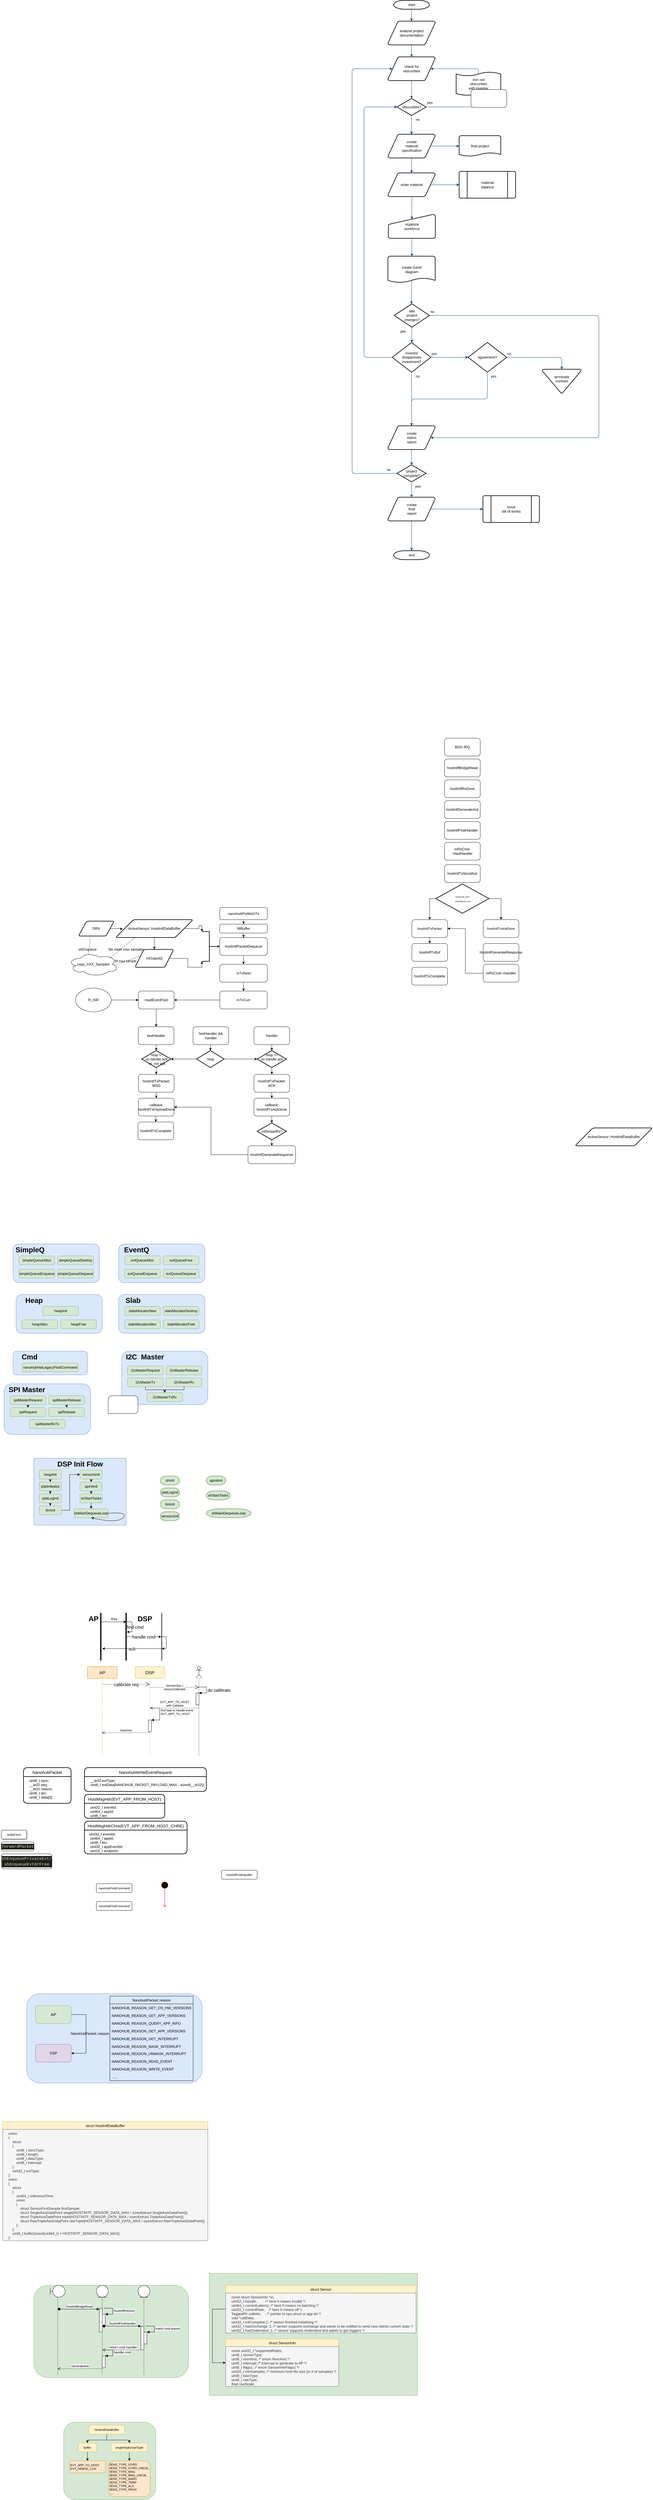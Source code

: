 <mxfile version="20.2.3" type="github">
  <diagram id="6a731a19-8d31-9384-78a2-239565b7b9f0" name="Page-1">
    <mxGraphModel dx="2406" dy="663" grid="1" gridSize="10" guides="1" tooltips="1" connect="1" arrows="1" fold="1" page="1" pageScale="1" pageWidth="1169" pageHeight="827" background="none" math="0" shadow="0">
      <root>
        <mxCell id="0" />
        <mxCell id="1" parent="0" />
        <mxCell id="jraqnc70_kOx0N8XIIZB-158" value="" style="rounded=0;whiteSpace=wrap;html=1;fillColor=#d5e8d4;strokeColor=#82b366;" vertex="1" parent="1">
          <mxGeometry x="-360" y="7700" width="700" height="410" as="geometry" />
        </mxCell>
        <mxCell id="jraqnc70_kOx0N8XIIZB-109" value="" style="rounded=1;labelBackgroundColor=none;fontSize=10;strokeColor=#82b366;fillColor=#d5e8d4;" vertex="1" parent="1">
          <mxGeometry x="-850" y="8200" width="310" height="260" as="geometry" />
        </mxCell>
        <mxCell id="jraqnc70_kOx0N8XIIZB-58" value="" style="rounded=1;whiteSpace=wrap;html=1;fillColor=#dae8fc;strokeColor=#6c8ebf;" vertex="1" parent="1">
          <mxGeometry x="-974.5" y="6760" width="590" height="300" as="geometry" />
        </mxCell>
        <mxCell id="2" value="start" style="shape=mxgraph.flowchart.terminator;strokeWidth=2;gradientColor=none;gradientDirection=north;fontStyle=0;html=1;" parent="1" vertex="1">
          <mxGeometry x="260" y="60" width="120" height="30" as="geometry" />
        </mxCell>
        <mxCell id="3" value="analyse project&#xa; documentation" style="shape=mxgraph.flowchart.data;strokeWidth=2;gradientColor=none;gradientDirection=north;fontStyle=0;html=1;" parent="1" vertex="1">
          <mxGeometry x="240.5" y="130" width="159" height="80" as="geometry" />
        </mxCell>
        <mxCell id="4" value="create&#xa;material&#xa;specification" style="shape=mxgraph.flowchart.data;strokeWidth=2;gradientColor=none;gradientDirection=north;fontStyle=0;html=1;" parent="1" vertex="1">
          <mxGeometry x="240.5" y="510" width="159" height="80" as="geometry" />
        </mxCell>
        <mxCell id="5" value="check for&#xa;obscurities" style="shape=mxgraph.flowchart.data;strokeWidth=2;gradientColor=none;gradientDirection=north;fontStyle=0;html=1;" parent="1" vertex="1">
          <mxGeometry x="240.5" y="250" width="159" height="80" as="geometry" />
        </mxCell>
        <mxCell id="6" value="obscurities?" style="shape=mxgraph.flowchart.decision;strokeWidth=2;gradientColor=none;gradientDirection=north;fontStyle=0;html=1;" parent="1" vertex="1">
          <mxGeometry x="271" y="390" width="98" height="57" as="geometry" />
        </mxCell>
        <mxCell id="7" style="fontStyle=1;strokeColor=#003366;strokeWidth=1;html=1;" parent="1" source="2" target="3" edge="1">
          <mxGeometry relative="1" as="geometry" />
        </mxCell>
        <mxCell id="8" style="fontStyle=1;strokeColor=#003366;strokeWidth=1;html=1;" parent="1" source="3" target="5" edge="1">
          <mxGeometry relative="1" as="geometry" />
        </mxCell>
        <mxCell id="9" style="entryX=0.5;entryY=0;entryPerimeter=0;fontStyle=1;strokeColor=#003366;strokeWidth=1;html=1;" parent="1" source="5" target="6" edge="1">
          <mxGeometry relative="1" as="geometry" />
        </mxCell>
        <mxCell id="10" value="" style="edgeStyle=elbowEdgeStyle;elbow=horizontal;entryX=0.5;entryY=0.91;entryPerimeter=0;exitX=1;exitY=0.5;exitPerimeter=0;fontStyle=1;strokeColor=#003366;strokeWidth=1;html=1;" parent="1" source="6" target="51" edge="1">
          <mxGeometry x="381" y="28.5" width="100" height="100" as="geometry">
            <mxPoint x="750" y="447" as="sourcePoint" />
            <mxPoint x="765.395" y="318.5" as="targetPoint" />
            <Array as="points">
              <mxPoint x="545" y="400" />
            </Array>
          </mxGeometry>
        </mxCell>
        <mxCell id="11" value="yes" style="text;fontStyle=0;html=1;strokeColor=none;gradientColor=none;fillColor=none;strokeWidth=2;" parent="1" vertex="1">
          <mxGeometry x="370" y="390" width="40" height="26" as="geometry" />
        </mxCell>
        <mxCell id="12" value="" style="edgeStyle=elbowEdgeStyle;elbow=horizontal;fontColor=#001933;fontStyle=1;strokeColor=#003366;strokeWidth=1;html=1;" parent="1" source="6" target="4" edge="1">
          <mxGeometry width="100" height="100" as="geometry">
            <mxPoint y="100" as="sourcePoint" />
            <mxPoint x="100" as="targetPoint" />
          </mxGeometry>
        </mxCell>
        <mxCell id="13" value="order material" style="shape=mxgraph.flowchart.data;strokeWidth=2;gradientColor=none;gradientDirection=north;fontStyle=0;html=1;" parent="1" vertex="1">
          <mxGeometry x="240.5" y="640" width="159" height="80" as="geometry" />
        </mxCell>
        <mxCell id="14" value="no" style="text;fontStyle=0;html=1;strokeColor=none;gradientColor=none;fillColor=none;strokeWidth=2;align=center;" parent="1" vertex="1">
          <mxGeometry x="320" y="447" width="40" height="26" as="geometry" />
        </mxCell>
        <mxCell id="15" value="final project" style="shape=mxgraph.flowchart.document;strokeWidth=2;gradientColor=none;gradientDirection=north;fontStyle=0;html=1;" parent="1" vertex="1">
          <mxGeometry x="480" y="515" width="140" height="70" as="geometry" />
        </mxCell>
        <mxCell id="16" value="" style="edgeStyle=elbowEdgeStyle;elbow=horizontal;exitX=0.905;exitY=0.5;exitPerimeter=0;fontStyle=1;strokeColor=#003366;strokeWidth=1;html=1;" parent="1" source="4" target="15" edge="1">
          <mxGeometry width="100" height="100" as="geometry">
            <mxPoint y="100" as="sourcePoint" />
            <mxPoint x="100" as="targetPoint" />
          </mxGeometry>
        </mxCell>
        <mxCell id="17" value="" style="edgeStyle=elbowEdgeStyle;elbow=horizontal;fontStyle=1;strokeColor=#003366;strokeWidth=1;html=1;" parent="1" source="4" target="13" edge="1">
          <mxGeometry width="100" height="100" as="geometry">
            <mxPoint y="100" as="sourcePoint" />
            <mxPoint x="100" as="targetPoint" />
          </mxGeometry>
        </mxCell>
        <mxCell id="18" value="material&#xa;balance" style="shape=mxgraph.flowchart.predefined_process;strokeWidth=2;gradientColor=none;gradientDirection=north;fontStyle=0;html=1;" parent="1" vertex="1">
          <mxGeometry x="480" y="635" width="190" height="90" as="geometry" />
        </mxCell>
        <mxCell id="19" value="" style="edgeStyle=elbowEdgeStyle;elbow=horizontal;exitX=0.905;exitY=0.5;exitPerimeter=0;fontStyle=1;strokeColor=#003366;strokeWidth=1;html=1;" parent="1" source="13" target="18" edge="1">
          <mxGeometry width="100" height="100" as="geometry">
            <mxPoint y="100" as="sourcePoint" />
            <mxPoint x="100" as="targetPoint" />
          </mxGeometry>
        </mxCell>
        <mxCell id="20" value="organize &#xa;workforce" style="shape=mxgraph.flowchart.manual_input;strokeWidth=2;gradientColor=none;gradientDirection=north;fontStyle=0;html=1;" parent="1" vertex="1">
          <mxGeometry x="242" y="780" width="158" height="80" as="geometry" />
        </mxCell>
        <mxCell id="21" value="" style="edgeStyle=elbowEdgeStyle;elbow=horizontal;entryX=0.5;entryY=0.195;entryPerimeter=0;fontStyle=1;strokeColor=#003366;strokeWidth=1;html=1;" parent="1" source="13" target="20" edge="1">
          <mxGeometry width="100" height="100" as="geometry">
            <mxPoint y="100" as="sourcePoint" />
            <mxPoint x="100" as="targetPoint" />
          </mxGeometry>
        </mxCell>
        <mxCell id="22" value="create Gantt&#xa;diagram" style="shape=mxgraph.flowchart.document;strokeWidth=2;gradientColor=none;gradientDirection=north;fontStyle=0;html=1;" parent="1" vertex="1">
          <mxGeometry x="240.5" y="920" width="159" height="90" as="geometry" />
        </mxCell>
        <mxCell id="23" value="" style="edgeStyle=elbowEdgeStyle;elbow=horizontal;exitX=0.5;exitY=1;exitPerimeter=0;fontStyle=1;strokeColor=#003366;strokeWidth=1;html=1;" parent="1" source="20" target="22" edge="1">
          <mxGeometry width="100" height="100" as="geometry">
            <mxPoint y="100" as="sourcePoint" />
            <mxPoint x="100" as="targetPoint" />
          </mxGeometry>
        </mxCell>
        <mxCell id="24" value="late&#xa;project&#xa;changes?" style="shape=mxgraph.flowchart.decision;strokeWidth=2;gradientColor=none;gradientDirection=north;fontStyle=0;html=1;" parent="1" vertex="1">
          <mxGeometry x="261.5" y="1080" width="119" height="78.5" as="geometry" />
        </mxCell>
        <mxCell id="25" value="" style="edgeStyle=elbowEdgeStyle;elbow=horizontal;exitX=0.5;exitY=0.9;exitPerimeter=0;fontStyle=1;strokeColor=#003366;strokeWidth=1;html=1;" parent="1" source="22" target="24" edge="1">
          <mxGeometry width="100" height="100" as="geometry">
            <mxPoint y="100" as="sourcePoint" />
            <mxPoint x="100" as="targetPoint" />
          </mxGeometry>
        </mxCell>
        <mxCell id="26" value="" style="edgeStyle=elbowEdgeStyle;elbow=horizontal;exitX=0;exitY=0.5;exitPerimeter=0;entryX=0;entryY=0.5;entryPerimeter=0;fontStyle=1;strokeColor=#003366;strokeWidth=1;html=1;" parent="1" source="28" target="6" edge="1">
          <mxGeometry width="100" height="100" as="geometry">
            <mxPoint y="100" as="sourcePoint" />
            <mxPoint x="100" as="targetPoint" />
            <Array as="points">
              <mxPoint x="160" y="850" />
            </Array>
          </mxGeometry>
        </mxCell>
        <mxCell id="27" value="yes" style="text;fontStyle=0;html=1;strokeColor=none;gradientColor=none;fillColor=none;strokeWidth=2;" parent="1" vertex="1">
          <mxGeometry x="280" y="1158.5" width="40" height="26" as="geometry" />
        </mxCell>
        <mxCell id="28" value="investor&#xa;disapproves&#xa; investment?" style="shape=mxgraph.flowchart.decision;strokeWidth=2;gradientColor=none;gradientDirection=north;fontStyle=0;html=1;" parent="1" vertex="1">
          <mxGeometry x="255" y="1210" width="130" height="100" as="geometry" />
        </mxCell>
        <mxCell id="29" value="agreement?" style="shape=mxgraph.flowchart.decision;strokeWidth=2;gradientColor=none;gradientDirection=north;fontStyle=0;html=1;" parent="1" vertex="1">
          <mxGeometry x="510" y="1210" width="130" height="100" as="geometry" />
        </mxCell>
        <mxCell id="30" value="" style="edgeStyle=elbowEdgeStyle;elbow=horizontal;exitX=0.5;exitY=1;exitPerimeter=0;fontStyle=1;strokeColor=#003366;strokeWidth=1;html=1;" parent="1" source="24" target="28" edge="1">
          <mxGeometry width="100" height="100" as="geometry">
            <mxPoint y="100" as="sourcePoint" />
            <mxPoint x="100" as="targetPoint" />
          </mxGeometry>
        </mxCell>
        <mxCell id="31" value="" style="edgeStyle=elbowEdgeStyle;elbow=horizontal;exitX=1;exitY=0.5;exitPerimeter=0;entryX=0;entryY=0.5;entryPerimeter=0;fontStyle=1;strokeColor=#003366;strokeWidth=1;html=1;" parent="1" source="28" target="29" edge="1">
          <mxGeometry width="100" height="100" as="geometry">
            <mxPoint y="100" as="sourcePoint" />
            <mxPoint x="100" as="targetPoint" />
          </mxGeometry>
        </mxCell>
        <mxCell id="32" value="terminate&#xa;contract&#xa;" style="shape=mxgraph.flowchart.merge_or_storage;strokeWidth=2;gradientColor=none;gradientDirection=north;fontStyle=0;html=1;" parent="1" vertex="1">
          <mxGeometry x="760" y="1300" width="130" height="80.5" as="geometry" />
        </mxCell>
        <mxCell id="33" value="" style="edgeStyle=elbowEdgeStyle;elbow=vertical;exitX=1;exitY=0.5;exitPerimeter=0;entryX=0.5;entryY=0;entryPerimeter=0;fontStyle=1;strokeColor=#003366;strokeWidth=1;html=1;" parent="1" source="29" target="32" edge="1">
          <mxGeometry width="100" height="100" as="geometry">
            <mxPoint y="100" as="sourcePoint" />
            <mxPoint x="100" as="targetPoint" />
            <Array as="points">
              <mxPoint x="740" y="1260" />
            </Array>
          </mxGeometry>
        </mxCell>
        <mxCell id="34" value="create&#xa;status&#xa;report" style="shape=mxgraph.flowchart.data;strokeWidth=2;gradientColor=none;gradientDirection=north;fontStyle=0;html=1;" parent="1" vertex="1">
          <mxGeometry x="240.5" y="1490" width="159" height="80" as="geometry" />
        </mxCell>
        <mxCell id="35" value="" style="edgeStyle=elbowEdgeStyle;elbow=vertical;exitX=0.5;exitY=1;exitPerimeter=0;fontColor=#001933;fontStyle=1;strokeColor=#003366;strokeWidth=1;html=1;" parent="1" source="28" target="34" edge="1">
          <mxGeometry width="100" height="100" as="geometry">
            <mxPoint y="100" as="sourcePoint" />
            <mxPoint x="100" as="targetPoint" />
          </mxGeometry>
        </mxCell>
        <mxCell id="36" value="" style="edgeStyle=elbowEdgeStyle;elbow=vertical;exitX=0.5;exitY=1;exitPerimeter=0;entryX=0.5;entryY=0;entryPerimeter=0;fontStyle=1;strokeColor=#003366;strokeWidth=1;html=1;" parent="1" source="29" target="34" edge="1">
          <mxGeometry width="100" height="100" as="geometry">
            <mxPoint y="100" as="sourcePoint" />
            <mxPoint x="100" as="targetPoint" />
          </mxGeometry>
        </mxCell>
        <mxCell id="37" value="project&#xa;complete?" style="shape=mxgraph.flowchart.decision;strokeWidth=2;gradientColor=none;gradientDirection=north;fontStyle=0;html=1;" parent="1" vertex="1">
          <mxGeometry x="271" y="1621.5" width="98" height="57" as="geometry" />
        </mxCell>
        <mxCell id="38" value="create&#xa;final&#xa;report" style="shape=mxgraph.flowchart.data;strokeWidth=2;gradientColor=none;gradientDirection=north;fontStyle=0;html=1;" parent="1" vertex="1">
          <mxGeometry x="240.5" y="1730" width="159" height="80" as="geometry" />
        </mxCell>
        <mxCell id="39" value="issue&#xa;bill of works" style="shape=mxgraph.flowchart.predefined_process;strokeWidth=2;gradientColor=none;gradientDirection=north;fontStyle=0;html=1;" parent="1" vertex="1">
          <mxGeometry x="560" y="1725" width="190" height="90" as="geometry" />
        </mxCell>
        <mxCell id="40" value="end" style="shape=mxgraph.flowchart.terminator;strokeWidth=2;gradientColor=none;gradientDirection=north;fontStyle=0;html=1;" parent="1" vertex="1">
          <mxGeometry x="260" y="1910" width="120" height="30" as="geometry" />
        </mxCell>
        <mxCell id="41" value="" style="edgeStyle=elbowEdgeStyle;elbow=vertical;exitX=0.5;exitY=1;exitPerimeter=0;entryX=0.5;entryY=0;entryPerimeter=0;fontStyle=1;strokeColor=#003366;strokeWidth=1;html=1;" parent="1" source="34" target="37" edge="1">
          <mxGeometry width="100" height="100" as="geometry">
            <mxPoint y="100" as="sourcePoint" />
            <mxPoint x="100" as="targetPoint" />
          </mxGeometry>
        </mxCell>
        <mxCell id="42" value="" style="edgeStyle=elbowEdgeStyle;elbow=vertical;exitX=0.5;exitY=1;exitPerimeter=0;entryX=0.5;entryY=0;entryPerimeter=0;fontStyle=1;strokeColor=#003366;strokeWidth=1;html=1;" parent="1" source="37" target="38" edge="1">
          <mxGeometry width="100" height="100" as="geometry">
            <mxPoint y="100" as="sourcePoint" />
            <mxPoint x="100" as="targetPoint" />
          </mxGeometry>
        </mxCell>
        <mxCell id="43" value="" style="edgeStyle=elbowEdgeStyle;elbow=vertical;exitX=0.5;exitY=1;exitPerimeter=0;entryX=0.5;entryY=0;entryPerimeter=0;fontStyle=1;strokeColor=#003366;strokeWidth=1;html=1;" parent="1" source="38" target="40" edge="1">
          <mxGeometry width="100" height="100" as="geometry">
            <mxPoint y="100" as="sourcePoint" />
            <mxPoint x="100" as="targetPoint" />
          </mxGeometry>
        </mxCell>
        <mxCell id="44" value="" style="edgeStyle=elbowEdgeStyle;elbow=vertical;exitX=0.905;exitY=0.5;exitPerimeter=0;entryX=0;entryY=0.5;entryPerimeter=0;fontStyle=1;strokeColor=#003366;strokeWidth=1;html=1;" parent="1" source="38" target="39" edge="1">
          <mxGeometry width="100" height="100" as="geometry">
            <mxPoint y="100" as="sourcePoint" />
            <mxPoint x="100" as="targetPoint" />
          </mxGeometry>
        </mxCell>
        <mxCell id="45" value="" style="edgeStyle=elbowEdgeStyle;elbow=horizontal;exitX=1;exitY=0.5;exitPerimeter=0;entryX=0.905;entryY=0.5;entryPerimeter=0;fontStyle=1;strokeColor=#003366;strokeWidth=1;html=1;" parent="1" source="24" target="34" edge="1">
          <mxGeometry width="100" height="100" as="geometry">
            <mxPoint y="100" as="sourcePoint" />
            <mxPoint x="100" as="targetPoint" />
            <Array as="points">
              <mxPoint x="950" y="1320" />
            </Array>
          </mxGeometry>
        </mxCell>
        <mxCell id="46" value="no" style="text;fontStyle=0;html=1;strokeColor=none;gradientColor=none;fillColor=none;strokeWidth=2;" parent="1" vertex="1">
          <mxGeometry x="380.5" y="1093.25" width="40" height="26" as="geometry" />
        </mxCell>
        <mxCell id="47" value="yes" style="text;fontColor=#001933;fontStyle=0;html=1;strokeColor=none;gradientColor=none;fillColor=none;strokeWidth=2;" parent="1" vertex="1">
          <mxGeometry x="385" y="1234" width="40" height="26" as="geometry" />
        </mxCell>
        <mxCell id="48" value="no" style="text;fontColor=#001933;fontStyle=0;html=1;strokeColor=none;gradientColor=none;fillColor=none;strokeWidth=2;align=center;" parent="1" vertex="1">
          <mxGeometry x="320" y="1310" width="40" height="26" as="geometry" />
        </mxCell>
        <mxCell id="49" value="yes" style="text;fontColor=#001933;fontStyle=0;html=1;strokeColor=none;gradientColor=none;fillColor=none;strokeWidth=2;align=center;" parent="1" vertex="1">
          <mxGeometry x="575" y="1310" width="40" height="26" as="geometry" />
        </mxCell>
        <mxCell id="50" value="no" style="text;fontColor=#001933;fontStyle=0;html=1;strokeColor=none;gradientColor=none;fillColor=none;strokeWidth=2;" parent="1" vertex="1">
          <mxGeometry x="640" y="1234" width="40" height="26" as="geometry" />
        </mxCell>
        <mxCell id="51" value="iron out&#xa;obscurities &#xa;with investor" style="shape=mxgraph.flowchart.paper_tape;strokeWidth=2;gradientColor=none;gradientDirection=north;fontStyle=0;html=1;" parent="1" vertex="1">
          <mxGeometry x="470" y="300" width="150" height="81" as="geometry" />
        </mxCell>
        <mxCell id="52" value="" style="edgeStyle=elbowEdgeStyle;elbow=horizontal;exitX=0.5;exitY=0.09;exitPerimeter=0;entryX=0.905;entryY=0.5;entryPerimeter=0;fontStyle=1;strokeColor=#003366;strokeWidth=1;html=1;" parent="1" source="51" target="5" edge="1">
          <mxGeometry width="100" height="100" as="geometry">
            <mxPoint y="100" as="sourcePoint" />
            <mxPoint x="100" as="targetPoint" />
            <Array as="points">
              <mxPoint x="545" y="300" />
            </Array>
          </mxGeometry>
        </mxCell>
        <mxCell id="53" value="yes" style="text;fontStyle=0;html=1;strokeColor=none;gradientColor=none;fillColor=none;strokeWidth=2;align=center;" parent="1" vertex="1">
          <mxGeometry x="321" y="1680" width="40" height="26" as="geometry" />
        </mxCell>
        <mxCell id="54" value="" style="edgeStyle=elbowEdgeStyle;elbow=horizontal;exitX=0;exitY=0.5;exitPerimeter=0;entryX=0.095;entryY=0.5;entryPerimeter=0;fontStyle=1;strokeColor=#003366;strokeWidth=1;html=1;" parent="1" source="37" target="5" edge="1">
          <mxGeometry width="100" height="100" as="geometry">
            <mxPoint y="100" as="sourcePoint" />
            <mxPoint x="100" as="targetPoint" />
            <Array as="points">
              <mxPoint x="120" y="970" />
            </Array>
          </mxGeometry>
        </mxCell>
        <mxCell id="55" value="no" style="text;fontStyle=0;html=1;strokeColor=none;gradientColor=none;fillColor=none;strokeWidth=2;" parent="1" vertex="1">
          <mxGeometry x="235" y="1624" width="40" height="26" as="geometry" />
        </mxCell>
        <mxCell id="T3vnycwtbMoYDpABDEtK-55" value="" style="rounded=1;whiteSpace=wrap;html=1;" parent="1" vertex="1">
          <mxGeometry x="520" y="360" width="120" height="60" as="geometry" />
        </mxCell>
        <mxCell id="T3vnycwtbMoYDpABDEtK-92" value="BDG IRQ" style="rounded=1;whiteSpace=wrap;html=1;" parent="1" vertex="1">
          <mxGeometry x="431" y="2540" width="120" height="60" as="geometry" />
        </mxCell>
        <mxCell id="T3vnycwtbMoYDpABDEtK-93" value="hostIntfBridgeRead" style="rounded=1;whiteSpace=wrap;html=1;" parent="1" vertex="1">
          <mxGeometry x="431" y="2610" width="120" height="60" as="geometry" />
        </mxCell>
        <mxCell id="T3vnycwtbMoYDpABDEtK-94" value="hostIntfRxDone" style="rounded=1;whiteSpace=wrap;html=1;" parent="1" vertex="1">
          <mxGeometry x="431" y="2680" width="120" height="60" as="geometry" />
        </mxCell>
        <mxCell id="T3vnycwtbMoYDpABDEtK-95" value="hostIntfGenerateAck" style="rounded=1;whiteSpace=wrap;html=1;" parent="1" vertex="1">
          <mxGeometry x="431" y="2750" width="120" height="60" as="geometry" />
        </mxCell>
        <mxCell id="T3vnycwtbMoYDpABDEtK-96" value="hostIntfFindHandler" style="rounded=1;whiteSpace=wrap;html=1;" parent="1" vertex="1">
          <mxGeometry x="431" y="2820" width="120" height="60" as="geometry" />
        </mxCell>
        <mxCell id="T3vnycwtbMoYDpABDEtK-97" value="mRxCmd-&amp;gt;fastHandler" style="rounded=1;whiteSpace=wrap;html=1;" parent="1" vertex="1">
          <mxGeometry x="431" y="2890" width="120" height="60" as="geometry" />
        </mxCell>
        <mxCell id="T3vnycwtbMoYDpABDEtK-98" value="hostIntfTxSendAck" style="rounded=1;whiteSpace=wrap;html=1;" parent="1" vertex="1">
          <mxGeometry x="431" y="2965" width="120" height="60" as="geometry" />
        </mxCell>
        <mxCell id="T3vnycwtbMoYDpABDEtK-99" style="edgeStyle=orthogonalEdgeStyle;rounded=0;orthogonalLoop=1;jettySize=auto;html=1;exitX=0.5;exitY=1;exitDx=0;exitDy=0;entryX=0.5;entryY=0;entryDx=0;entryDy=0;" parent="1" source="T3vnycwtbMoYDpABDEtK-100" target="T3vnycwtbMoYDpABDEtK-101" edge="1">
          <mxGeometry relative="1" as="geometry" />
        </mxCell>
        <mxCell id="T3vnycwtbMoYDpABDEtK-100" value="&lt;font style=&quot;font-size: 11px&quot;&gt;hostIntfTxPacket&lt;/font&gt;" style="rounded=1;whiteSpace=wrap;html=1;" parent="1" vertex="1">
          <mxGeometry x="321" y="3150" width="120" height="60" as="geometry" />
        </mxCell>
        <mxCell id="T3vnycwtbMoYDpABDEtK-101" value="hostIntfTxBuf" style="rounded=1;whiteSpace=wrap;html=1;" parent="1" vertex="1">
          <mxGeometry x="321" y="3230" width="120" height="60" as="geometry" />
        </mxCell>
        <mxCell id="T3vnycwtbMoYDpABDEtK-102" style="edgeStyle=orthogonalEdgeStyle;rounded=0;orthogonalLoop=1;jettySize=auto;html=1;exitX=0;exitY=0.5;exitDx=0;exitDy=0;exitPerimeter=0;" parent="1" source="T3vnycwtbMoYDpABDEtK-104" target="T3vnycwtbMoYDpABDEtK-100" edge="1">
          <mxGeometry relative="1" as="geometry" />
        </mxCell>
        <mxCell id="T3vnycwtbMoYDpABDEtK-103" style="edgeStyle=orthogonalEdgeStyle;rounded=0;orthogonalLoop=1;jettySize=auto;html=1;exitX=1;exitY=0.5;exitDx=0;exitDy=0;exitPerimeter=0;entryX=0.5;entryY=0;entryDx=0;entryDy=0;" parent="1" source="T3vnycwtbMoYDpABDEtK-104" target="T3vnycwtbMoYDpABDEtK-105" edge="1">
          <mxGeometry relative="1" as="geometry" />
        </mxCell>
        <mxCell id="T3vnycwtbMoYDpABDEtK-104" value="&lt;font style=&quot;font-size: 6px&quot;&gt;NANOHUB_FAST&lt;br style=&quot;font-size: 6px&quot;&gt;_UNHANDLED_ACK&lt;/font&gt;" style="shape=mxgraph.flowchart.decision;strokeWidth=2;gradientColor=none;gradientDirection=north;fontStyle=0;html=1;" parent="1" vertex="1">
          <mxGeometry x="401.5" y="3030" width="179" height="98.5" as="geometry" />
        </mxCell>
        <mxCell id="T3vnycwtbMoYDpABDEtK-105" value="&lt;font style=&quot;font-size: 11px&quot;&gt;hostIntfTxAckDone&lt;/font&gt;" style="rounded=1;whiteSpace=wrap;html=1;" parent="1" vertex="1">
          <mxGeometry x="561" y="3150" width="120" height="60" as="geometry" />
        </mxCell>
        <mxCell id="T3vnycwtbMoYDpABDEtK-106" value="hostIntfGenerateResponse" style="rounded=1;whiteSpace=wrap;html=1;" parent="1" vertex="1">
          <mxGeometry x="561" y="3230" width="120" height="60" as="geometry" />
        </mxCell>
        <mxCell id="T3vnycwtbMoYDpABDEtK-107" style="edgeStyle=orthogonalEdgeStyle;rounded=0;orthogonalLoop=1;jettySize=auto;html=1;entryX=1;entryY=0.5;entryDx=0;entryDy=0;" parent="1" source="T3vnycwtbMoYDpABDEtK-108" target="T3vnycwtbMoYDpABDEtK-100" edge="1">
          <mxGeometry relative="1" as="geometry" />
        </mxCell>
        <mxCell id="T3vnycwtbMoYDpABDEtK-108" value="mRxCmd-&amp;gt;handler" style="rounded=1;whiteSpace=wrap;html=1;" parent="1" vertex="1">
          <mxGeometry x="561" y="3300" width="120" height="60" as="geometry" />
        </mxCell>
        <mxCell id="T3vnycwtbMoYDpABDEtK-109" value="hostIntfTxComplete" style="rounded=1;whiteSpace=wrap;html=1;" parent="1" vertex="1">
          <mxGeometry x="321" y="3310" width="120" height="60" as="geometry" />
        </mxCell>
        <mxCell id="T3vnycwtbMoYDpABDEtK-126" style="edgeStyle=orthogonalEdgeStyle;rounded=0;orthogonalLoop=1;jettySize=auto;html=1;exitX=0.5;exitY=1;exitDx=0;exitDy=0;entryX=0.5;entryY=0;entryDx=0;entryDy=0;entryPerimeter=0;" parent="1" source="T3vnycwtbMoYDpABDEtK-110" target="T3vnycwtbMoYDpABDEtK-115" edge="1">
          <mxGeometry relative="1" as="geometry" />
        </mxCell>
        <mxCell id="T3vnycwtbMoYDpABDEtK-110" value="fastHandler" style="rounded=1;whiteSpace=wrap;html=1;" parent="1" vertex="1">
          <mxGeometry x="-599" y="3510" width="120" height="60" as="geometry" />
        </mxCell>
        <mxCell id="T3vnycwtbMoYDpABDEtK-137" style="edgeStyle=orthogonalEdgeStyle;rounded=0;orthogonalLoop=1;jettySize=auto;html=1;exitX=0.5;exitY=1;exitDx=0;exitDy=0;entryX=0.5;entryY=0;entryDx=0;entryDy=0;entryPerimeter=0;" parent="1" source="T3vnycwtbMoYDpABDEtK-111" target="T3vnycwtbMoYDpABDEtK-135" edge="1">
          <mxGeometry relative="1" as="geometry" />
        </mxCell>
        <mxCell id="T3vnycwtbMoYDpABDEtK-111" value="fastHandler &amp;amp;&amp;amp; handler" style="rounded=1;whiteSpace=wrap;html=1;" parent="1" vertex="1">
          <mxGeometry x="-415" y="3510" width="120" height="60" as="geometry" />
        </mxCell>
        <mxCell id="T3vnycwtbMoYDpABDEtK-130" style="edgeStyle=orthogonalEdgeStyle;rounded=0;orthogonalLoop=1;jettySize=auto;html=1;exitX=0.5;exitY=1;exitDx=0;exitDy=0;entryX=0.5;entryY=0;entryDx=0;entryDy=0;entryPerimeter=0;" parent="1" source="T3vnycwtbMoYDpABDEtK-112" target="T3vnycwtbMoYDpABDEtK-118" edge="1">
          <mxGeometry relative="1" as="geometry" />
        </mxCell>
        <mxCell id="T3vnycwtbMoYDpABDEtK-112" value="handler" style="rounded=1;whiteSpace=wrap;html=1;" parent="1" vertex="1">
          <mxGeometry x="-210" y="3510" width="120" height="60" as="geometry" />
        </mxCell>
        <mxCell id="T3vnycwtbMoYDpABDEtK-128" style="edgeStyle=orthogonalEdgeStyle;rounded=0;orthogonalLoop=1;jettySize=auto;html=1;exitX=0.5;exitY=1;exitDx=0;exitDy=0;entryX=0.5;entryY=0;entryDx=0;entryDy=0;" parent="1" source="T3vnycwtbMoYDpABDEtK-113" target="T3vnycwtbMoYDpABDEtK-116" edge="1">
          <mxGeometry relative="1" as="geometry" />
        </mxCell>
        <mxCell id="T3vnycwtbMoYDpABDEtK-113" value="hostIntfTxPacket:&lt;br&gt;MSG" style="rounded=1;whiteSpace=wrap;html=1;" parent="1" vertex="1">
          <mxGeometry x="-598.5" y="3670" width="120" height="60" as="geometry" />
        </mxCell>
        <mxCell id="T3vnycwtbMoYDpABDEtK-127" style="edgeStyle=orthogonalEdgeStyle;rounded=0;orthogonalLoop=1;jettySize=auto;html=1;exitX=0.5;exitY=1;exitDx=0;exitDy=0;exitPerimeter=0;entryX=0.5;entryY=0;entryDx=0;entryDy=0;" parent="1" source="T3vnycwtbMoYDpABDEtK-115" target="T3vnycwtbMoYDpABDEtK-113" edge="1">
          <mxGeometry relative="1" as="geometry" />
        </mxCell>
        <mxCell id="T3vnycwtbMoYDpABDEtK-115" value="resp != &lt;br&gt;un handle ack&lt;br&gt;&amp;nbsp;or&amp;nbsp; not ack" style="shape=mxgraph.flowchart.decision;strokeWidth=2;gradientColor=none;gradientDirection=north;fontStyle=0;html=1;" parent="1" vertex="1">
          <mxGeometry x="-587.5" y="3590" width="98" height="57" as="geometry" />
        </mxCell>
        <mxCell id="T3vnycwtbMoYDpABDEtK-129" style="edgeStyle=orthogonalEdgeStyle;rounded=0;orthogonalLoop=1;jettySize=auto;html=1;exitX=0.5;exitY=1;exitDx=0;exitDy=0;entryX=0.5;entryY=0;entryDx=0;entryDy=0;" parent="1" source="T3vnycwtbMoYDpABDEtK-116" target="T3vnycwtbMoYDpABDEtK-117" edge="1">
          <mxGeometry relative="1" as="geometry" />
        </mxCell>
        <mxCell id="T3vnycwtbMoYDpABDEtK-116" value="callback:&lt;br&gt;hostIntfTxPayloadDone" style="rounded=1;whiteSpace=wrap;html=1;" parent="1" vertex="1">
          <mxGeometry x="-598.5" y="3750" width="120" height="60" as="geometry" />
        </mxCell>
        <mxCell id="T3vnycwtbMoYDpABDEtK-117" value="hostIntfTxComplete" style="rounded=1;whiteSpace=wrap;html=1;" parent="1" vertex="1">
          <mxGeometry x="-600" y="3830" width="120" height="60" as="geometry" />
        </mxCell>
        <mxCell id="T3vnycwtbMoYDpABDEtK-131" style="edgeStyle=orthogonalEdgeStyle;rounded=0;orthogonalLoop=1;jettySize=auto;html=1;exitX=0.5;exitY=1;exitDx=0;exitDy=0;exitPerimeter=0;entryX=0.5;entryY=0;entryDx=0;entryDy=0;" parent="1" source="T3vnycwtbMoYDpABDEtK-118" target="T3vnycwtbMoYDpABDEtK-119" edge="1">
          <mxGeometry relative="1" as="geometry" />
        </mxCell>
        <mxCell id="T3vnycwtbMoYDpABDEtK-118" value="resp == &lt;br&gt;un handle ack&lt;br&gt;&amp;nbsp;" style="shape=mxgraph.flowchart.decision;strokeWidth=2;gradientColor=none;gradientDirection=north;fontStyle=0;html=1;" parent="1" vertex="1">
          <mxGeometry x="-199" y="3590" width="98" height="57" as="geometry" />
        </mxCell>
        <mxCell id="T3vnycwtbMoYDpABDEtK-132" style="edgeStyle=orthogonalEdgeStyle;rounded=0;orthogonalLoop=1;jettySize=auto;html=1;exitX=0.5;exitY=1;exitDx=0;exitDy=0;entryX=0.5;entryY=0;entryDx=0;entryDy=0;" parent="1" source="T3vnycwtbMoYDpABDEtK-119" target="T3vnycwtbMoYDpABDEtK-120" edge="1">
          <mxGeometry relative="1" as="geometry" />
        </mxCell>
        <mxCell id="T3vnycwtbMoYDpABDEtK-119" value="hostIntfTxPacket:&lt;br&gt;ACK" style="rounded=1;whiteSpace=wrap;html=1;" parent="1" vertex="1">
          <mxGeometry x="-210" y="3670" width="120" height="60" as="geometry" />
        </mxCell>
        <mxCell id="T3vnycwtbMoYDpABDEtK-133" style="edgeStyle=orthogonalEdgeStyle;rounded=0;orthogonalLoop=1;jettySize=auto;html=1;exitX=0.5;exitY=1;exitDx=0;exitDy=0;entryX=0.5;entryY=0;entryDx=0;entryDy=0;entryPerimeter=0;" parent="1" source="T3vnycwtbMoYDpABDEtK-120" target="T3vnycwtbMoYDpABDEtK-122" edge="1">
          <mxGeometry relative="1" as="geometry" />
        </mxCell>
        <mxCell id="T3vnycwtbMoYDpABDEtK-120" value="callback:&lt;br&gt;hostIntfTxAckDone" style="rounded=1;whiteSpace=wrap;html=1;" parent="1" vertex="1">
          <mxGeometry x="-210" y="3750" width="120" height="60" as="geometry" />
        </mxCell>
        <mxCell id="T3vnycwtbMoYDpABDEtK-125" style="edgeStyle=orthogonalEdgeStyle;rounded=0;orthogonalLoop=1;jettySize=auto;html=1;entryX=1;entryY=0.5;entryDx=0;entryDy=0;" parent="1" source="T3vnycwtbMoYDpABDEtK-121" target="T3vnycwtbMoYDpABDEtK-116" edge="1">
          <mxGeometry relative="1" as="geometry" />
        </mxCell>
        <mxCell id="T3vnycwtbMoYDpABDEtK-121" value="hostIntfGenerateResponse" style="rounded=1;whiteSpace=wrap;html=1;" parent="1" vertex="1">
          <mxGeometry x="-230" y="3910" width="160" height="60" as="geometry" />
        </mxCell>
        <mxCell id="T3vnycwtbMoYDpABDEtK-124" style="edgeStyle=orthogonalEdgeStyle;rounded=0;orthogonalLoop=1;jettySize=auto;html=1;exitX=0.5;exitY=1;exitDx=0;exitDy=0;exitPerimeter=0;" parent="1" source="T3vnycwtbMoYDpABDEtK-122" target="T3vnycwtbMoYDpABDEtK-121" edge="1">
          <mxGeometry relative="1" as="geometry" />
        </mxCell>
        <mxCell id="T3vnycwtbMoYDpABDEtK-122" value="mRestartRx?" style="shape=mxgraph.flowchart.decision;strokeWidth=2;gradientColor=none;gradientDirection=north;fontStyle=0;html=1;" parent="1" vertex="1">
          <mxGeometry x="-199" y="3833" width="98" height="57" as="geometry" />
        </mxCell>
        <mxCell id="T3vnycwtbMoYDpABDEtK-136" value="" style="edgeStyle=orthogonalEdgeStyle;rounded=0;orthogonalLoop=1;jettySize=auto;html=1;" parent="1" source="T3vnycwtbMoYDpABDEtK-135" target="T3vnycwtbMoYDpABDEtK-115" edge="1">
          <mxGeometry relative="1" as="geometry" />
        </mxCell>
        <mxCell id="T3vnycwtbMoYDpABDEtK-138" style="edgeStyle=orthogonalEdgeStyle;rounded=0;orthogonalLoop=1;jettySize=auto;html=1;" parent="1" source="T3vnycwtbMoYDpABDEtK-135" target="T3vnycwtbMoYDpABDEtK-118" edge="1">
          <mxGeometry relative="1" as="geometry" />
        </mxCell>
        <mxCell id="T3vnycwtbMoYDpABDEtK-135" value="resp" style="shape=mxgraph.flowchart.decision;strokeWidth=2;gradientColor=none;gradientDirection=north;fontStyle=0;html=1;" parent="1" vertex="1">
          <mxGeometry x="-403" y="3590" width="93" height="57" as="geometry" />
        </mxCell>
        <mxCell id="pI9McHAt1SIaVRNVlYuP-62" value="ActiveSensor::HostIntfDataBuffer" style="shape=parallelogram;html=1;strokeWidth=2;perimeter=parallelogramPerimeter;whiteSpace=wrap;rounded=1;arcSize=12;size=0.23;" parent="1" vertex="1">
          <mxGeometry x="870" y="3850" width="260" height="60" as="geometry" />
        </mxCell>
        <mxCell id="pI9McHAt1SIaVRNVlYuP-75" style="edgeStyle=orthogonalEdgeStyle;rounded=0;orthogonalLoop=1;jettySize=auto;html=1;entryX=0.092;entryY=0.517;entryDx=0;entryDy=0;entryPerimeter=0;" parent="1" source="pI9McHAt1SIaVRNVlYuP-76" target="pI9McHAt1SIaVRNVlYuP-79" edge="1">
          <mxGeometry relative="1" as="geometry" />
        </mxCell>
        <mxCell id="pI9McHAt1SIaVRNVlYuP-76" value="DRV" style="shape=parallelogram;html=1;strokeWidth=2;perimeter=parallelogramPerimeter;whiteSpace=wrap;rounded=1;arcSize=12;size=0.23;" parent="1" vertex="1">
          <mxGeometry x="-800" y="3155" width="120" height="50" as="geometry" />
        </mxCell>
        <mxCell id="pI9McHAt1SIaVRNVlYuP-77" style="edgeStyle=orthogonalEdgeStyle;rounded=0;orthogonalLoop=1;jettySize=auto;html=1;entryX=0.5;entryY=0;entryDx=0;entryDy=0;" parent="1" source="pI9McHAt1SIaVRNVlYuP-79" target="pI9McHAt1SIaVRNVlYuP-81" edge="1">
          <mxGeometry relative="1" as="geometry" />
        </mxCell>
        <mxCell id="pI9McHAt1SIaVRNVlYuP-78" style="edgeStyle=orthogonalEdgeStyle;rounded=0;orthogonalLoop=1;jettySize=auto;html=1;entryX=1;entryY=1;entryDx=0;entryDy=0;entryPerimeter=0;" parent="1" source="pI9McHAt1SIaVRNVlYuP-79" target="pI9McHAt1SIaVRNVlYuP-83" edge="1">
          <mxGeometry relative="1" as="geometry" />
        </mxCell>
        <mxCell id="pI9McHAt1SIaVRNVlYuP-79" value="ActiveSensor::HostIntfDataBuffer" style="shape=parallelogram;html=1;strokeWidth=2;perimeter=parallelogramPerimeter;whiteSpace=wrap;rounded=1;arcSize=12;size=0.23;" parent="1" vertex="1">
          <mxGeometry x="-675" y="3150" width="260" height="60" as="geometry" />
        </mxCell>
        <mxCell id="pI9McHAt1SIaVRNVlYuP-80" style="edgeStyle=orthogonalEdgeStyle;rounded=0;orthogonalLoop=1;jettySize=auto;html=1;entryX=1;entryY=0;entryDx=0;entryDy=0;entryPerimeter=0;" parent="1" source="pI9McHAt1SIaVRNVlYuP-81" target="pI9McHAt1SIaVRNVlYuP-83" edge="1">
          <mxGeometry relative="1" as="geometry" />
        </mxCell>
        <mxCell id="pI9McHAt1SIaVRNVlYuP-81" value="mOutputQ" style="shape=parallelogram;html=1;strokeWidth=2;perimeter=parallelogramPerimeter;whiteSpace=wrap;rounded=1;arcSize=12;size=0.23;" parent="1" vertex="1">
          <mxGeometry x="-610" y="3250" width="130" height="60" as="geometry" />
        </mxCell>
        <mxCell id="pI9McHAt1SIaVRNVlYuP-82" style="edgeStyle=orthogonalEdgeStyle;rounded=0;orthogonalLoop=1;jettySize=auto;html=1;entryX=0;entryY=0.5;entryDx=0;entryDy=0;" parent="1" source="pI9McHAt1SIaVRNVlYuP-83" target="pI9McHAt1SIaVRNVlYuP-85" edge="1">
          <mxGeometry relative="1" as="geometry" />
        </mxCell>
        <mxCell id="pI9McHAt1SIaVRNVlYuP-83" value="" style="strokeWidth=2;html=1;shape=mxgraph.flowchart.annotation_2;align=left;labelPosition=right;pointerEvents=1;rotation=-180;" parent="1" vertex="1">
          <mxGeometry x="-385" y="3190" width="50" height="100" as="geometry" />
        </mxCell>
        <mxCell id="pI9McHAt1SIaVRNVlYuP-84" style="edgeStyle=orthogonalEdgeStyle;rounded=0;orthogonalLoop=1;jettySize=auto;html=1;entryX=0.5;entryY=0;entryDx=0;entryDy=0;" parent="1" source="pI9McHAt1SIaVRNVlYuP-85" target="pI9McHAt1SIaVRNVlYuP-88" edge="1">
          <mxGeometry relative="1" as="geometry" />
        </mxCell>
        <mxCell id="pI9McHAt1SIaVRNVlYuP-85" value="hostIntfPacketDequeue" style="rounded=1;whiteSpace=wrap;html=1;" parent="1" vertex="1">
          <mxGeometry x="-325" y="3210" width="160" height="60" as="geometry" />
        </mxCell>
        <mxCell id="pI9McHAt1SIaVRNVlYuP-93" style="edgeStyle=orthogonalEdgeStyle;rounded=0;orthogonalLoop=1;jettySize=auto;html=1;entryX=1;entryY=0.5;entryDx=0;entryDy=0;" parent="1" source="pI9McHAt1SIaVRNVlYuP-86" target="pI9McHAt1SIaVRNVlYuP-91" edge="1">
          <mxGeometry relative="1" as="geometry">
            <mxPoint x="-460" y="3420" as="targetPoint" />
          </mxGeometry>
        </mxCell>
        <mxCell id="pI9McHAt1SIaVRNVlYuP-86" value="mTxCurr" style="rounded=1;whiteSpace=wrap;html=1;" parent="1" vertex="1">
          <mxGeometry x="-325" y="3390" width="160" height="60" as="geometry" />
        </mxCell>
        <mxCell id="pI9McHAt1SIaVRNVlYuP-87" style="edgeStyle=orthogonalEdgeStyle;rounded=0;orthogonalLoop=1;jettySize=auto;html=1;entryX=0.5;entryY=0;entryDx=0;entryDy=0;" parent="1" source="pI9McHAt1SIaVRNVlYuP-88" target="pI9McHAt1SIaVRNVlYuP-86" edge="1">
          <mxGeometry relative="1" as="geometry" />
        </mxCell>
        <mxCell id="pI9McHAt1SIaVRNVlYuP-88" value="mTxNext" style="rounded=1;whiteSpace=wrap;html=1;" parent="1" vertex="1">
          <mxGeometry x="-325" y="3300" width="160" height="60" as="geometry" />
        </mxCell>
        <mxCell id="pI9McHAt1SIaVRNVlYuP-92" style="edgeStyle=orthogonalEdgeStyle;rounded=0;orthogonalLoop=1;jettySize=auto;html=1;entryX=0.5;entryY=0;entryDx=0;entryDy=0;" parent="1" source="pI9McHAt1SIaVRNVlYuP-91" target="T3vnycwtbMoYDpABDEtK-110" edge="1">
          <mxGeometry relative="1" as="geometry" />
        </mxCell>
        <mxCell id="pI9McHAt1SIaVRNVlYuP-91" value="readEventFast" style="rounded=1;whiteSpace=wrap;html=1;" parent="1" vertex="1">
          <mxGeometry x="-598.5" y="3390" width="120" height="60" as="geometry" />
        </mxCell>
        <mxCell id="pI9McHAt1SIaVRNVlYuP-95" style="edgeStyle=orthogonalEdgeStyle;rounded=0;orthogonalLoop=1;jettySize=auto;html=1;entryX=0;entryY=0.5;entryDx=0;entryDy=0;" parent="1" source="pI9McHAt1SIaVRNVlYuP-94" target="pI9McHAt1SIaVRNVlYuP-91" edge="1">
          <mxGeometry relative="1" as="geometry" />
        </mxCell>
        <mxCell id="pI9McHAt1SIaVRNVlYuP-94" value="R_ISR" style="ellipse;whiteSpace=wrap;html=1;" parent="1" vertex="1">
          <mxGeometry x="-810" y="3380" width="120" height="80" as="geometry" />
        </mxCell>
        <mxCell id="pI9McHAt1SIaVRNVlYuP-97" value="copy_XXX_Samples" style="ellipse;shape=cloud;whiteSpace=wrap;html=1;" parent="1" vertex="1">
          <mxGeometry x="-835" y="3260" width="170" height="80" as="geometry" />
        </mxCell>
        <mxCell id="pI9McHAt1SIaVRNVlYuP-104" value="shEnqueue" style="text;html=1;align=center;verticalAlign=middle;resizable=0;points=[];autosize=1;strokeColor=none;" parent="1" vertex="1">
          <mxGeometry x="-810" y="3240" width="80" height="20" as="geometry" />
        </mxCell>
        <mxCell id="pI9McHAt1SIaVRNVlYuP-112" value="" style="endArrow=none;dashed=1;html=1;entryX=0.4;entryY=0.1;entryDx=0;entryDy=0;entryPerimeter=0;" parent="1" target="pI9McHAt1SIaVRNVlYuP-97" edge="1">
          <mxGeometry width="50" height="50" relative="1" as="geometry">
            <mxPoint x="-760" y="3210" as="sourcePoint" />
            <mxPoint x="-220" y="3160" as="targetPoint" />
          </mxGeometry>
        </mxCell>
        <mxCell id="pI9McHAt1SIaVRNVlYuP-113" value="" style="endArrow=none;dashed=1;html=1;entryX=0.25;entryY=1;entryDx=0;entryDy=0;exitX=0.829;exitY=0.238;exitDx=0;exitDy=0;exitPerimeter=0;" parent="1" source="pI9McHAt1SIaVRNVlYuP-97" target="pI9McHAt1SIaVRNVlYuP-79" edge="1">
          <mxGeometry width="50" height="50" relative="1" as="geometry">
            <mxPoint x="-670" y="3280" as="sourcePoint" />
            <mxPoint x="-620" y="3230" as="targetPoint" />
          </mxGeometry>
        </mxCell>
        <mxCell id="pI9McHAt1SIaVRNVlYuP-115" value="fill max sample" style="edgeLabel;html=1;align=center;verticalAlign=middle;resizable=0;points=[];" parent="pI9McHAt1SIaVRNVlYuP-113" vertex="1" connectable="0">
          <mxGeometry x="0.146" y="-5" relative="1" as="geometry">
            <mxPoint y="46" as="offset" />
          </mxGeometry>
        </mxCell>
        <mxCell id="pI9McHAt1SIaVRNVlYuP-114" value="" style="endArrow=none;dashed=1;html=1;entryX=0.108;entryY=0.4;entryDx=0;entryDy=0;entryPerimeter=0;exitX=0.918;exitY=0.525;exitDx=0;exitDy=0;exitPerimeter=0;" parent="1" source="pI9McHAt1SIaVRNVlYuP-97" target="pI9McHAt1SIaVRNVlYuP-81" edge="1">
          <mxGeometry width="50" height="50" relative="1" as="geometry">
            <mxPoint x="-650" y="3310" as="sourcePoint" />
            <mxPoint x="-600" y="3260" as="targetPoint" />
          </mxGeometry>
        </mxCell>
        <mxCell id="pI9McHAt1SIaVRNVlYuP-116" value="No meet max samples" style="text;html=1;align=center;verticalAlign=middle;resizable=0;points=[];autosize=1;strokeColor=none;" parent="1" vertex="1">
          <mxGeometry x="-705" y="3240" width="130" height="20" as="geometry" />
        </mxCell>
        <mxCell id="pI9McHAt1SIaVRNVlYuP-119" style="edgeStyle=orthogonalEdgeStyle;rounded=0;orthogonalLoop=1;jettySize=auto;html=1;entryX=0.5;entryY=0;entryDx=0;entryDy=0;" parent="1" source="pI9McHAt1SIaVRNVlYuP-117" target="pI9McHAt1SIaVRNVlYuP-118" edge="1">
          <mxGeometry relative="1" as="geometry" />
        </mxCell>
        <mxCell id="pI9McHAt1SIaVRNVlYuP-117" value="nanohubPrefetchTx" style="rounded=1;whiteSpace=wrap;html=1;" parent="1" vertex="1">
          <mxGeometry x="-325" y="3109.25" width="160" height="40.75" as="geometry" />
        </mxCell>
        <mxCell id="pI9McHAt1SIaVRNVlYuP-120" style="edgeStyle=orthogonalEdgeStyle;rounded=0;orthogonalLoop=1;jettySize=auto;html=1;entryX=0.5;entryY=0;entryDx=0;entryDy=0;" parent="1" source="pI9McHAt1SIaVRNVlYuP-118" target="pI9McHAt1SIaVRNVlYuP-85" edge="1">
          <mxGeometry relative="1" as="geometry" />
        </mxCell>
        <mxCell id="pI9McHAt1SIaVRNVlYuP-118" value="fillBuffer" style="rounded=1;whiteSpace=wrap;html=1;" parent="1" vertex="1">
          <mxGeometry x="-325" y="3165" width="160" height="30" as="geometry" />
        </mxCell>
        <mxCell id="a23rh28UasctOaA2FhJo-58" value="" style="rounded=1;whiteSpace=wrap;html=1;fillColor=#dae8fc;strokeColor=#6c8ebf;" parent="1" vertex="1">
          <mxGeometry x="-1020" y="4240" width="290" height="130" as="geometry" />
        </mxCell>
        <mxCell id="a23rh28UasctOaA2FhJo-60" value="SimpleQ&amp;nbsp;" style="text;strokeColor=none;fillColor=none;html=1;fontSize=24;fontStyle=1;verticalAlign=middle;align=center;" parent="1" vertex="1">
          <mxGeometry x="-1010" y="4240" width="100" height="40" as="geometry" />
        </mxCell>
        <mxCell id="a23rh28UasctOaA2FhJo-62" value="simpleQueueAlloc" style="rounded=1;whiteSpace=wrap;html=1;fillColor=#d5e8d4;strokeColor=#82b366;" parent="1" vertex="1">
          <mxGeometry x="-1000" y="4280" width="120" height="30" as="geometry" />
        </mxCell>
        <mxCell id="a23rh28UasctOaA2FhJo-63" value="simpleQueueDestroy" style="rounded=1;whiteSpace=wrap;html=1;fillColor=#d5e8d4;strokeColor=#82b366;" parent="1" vertex="1">
          <mxGeometry x="-870" y="4280" width="120" height="30" as="geometry" />
        </mxCell>
        <mxCell id="a23rh28UasctOaA2FhJo-64" value="simpleQueueEnqueue" style="rounded=1;whiteSpace=wrap;html=1;fillColor=#d5e8d4;strokeColor=#82b366;" parent="1" vertex="1">
          <mxGeometry x="-1000" y="4325" width="120" height="30" as="geometry" />
        </mxCell>
        <mxCell id="a23rh28UasctOaA2FhJo-65" value="simpleQueueDequeue" style="rounded=1;whiteSpace=wrap;html=1;fillColor=#d5e8d4;strokeColor=#82b366;" parent="1" vertex="1">
          <mxGeometry x="-870" y="4325" width="120" height="30" as="geometry" />
        </mxCell>
        <mxCell id="a23rh28UasctOaA2FhJo-66" value="" style="rounded=1;whiteSpace=wrap;html=1;fillColor=#dae8fc;strokeColor=#6c8ebf;" parent="1" vertex="1">
          <mxGeometry x="-665" y="4240" width="290" height="130" as="geometry" />
        </mxCell>
        <mxCell id="a23rh28UasctOaA2FhJo-67" value="EventQ" style="text;strokeColor=none;fillColor=none;html=1;fontSize=24;fontStyle=1;verticalAlign=middle;align=center;" parent="1" vertex="1">
          <mxGeometry x="-655" y="4240" width="100" height="40" as="geometry" />
        </mxCell>
        <mxCell id="a23rh28UasctOaA2FhJo-68" value="evtQueueAlloc" style="rounded=1;whiteSpace=wrap;html=1;fillColor=#d5e8d4;strokeColor=#82b366;" parent="1" vertex="1">
          <mxGeometry x="-645" y="4280" width="120" height="30" as="geometry" />
        </mxCell>
        <mxCell id="a23rh28UasctOaA2FhJo-69" value="evtQueueFree" style="rounded=1;whiteSpace=wrap;html=1;fillColor=#d5e8d4;strokeColor=#82b366;" parent="1" vertex="1">
          <mxGeometry x="-515" y="4280" width="120" height="30" as="geometry" />
        </mxCell>
        <mxCell id="a23rh28UasctOaA2FhJo-70" value="evtQueueEnqueue" style="rounded=1;whiteSpace=wrap;html=1;fillColor=#d5e8d4;strokeColor=#82b366;" parent="1" vertex="1">
          <mxGeometry x="-645" y="4325" width="120" height="30" as="geometry" />
        </mxCell>
        <mxCell id="a23rh28UasctOaA2FhJo-71" value="evtQueueDequeue" style="rounded=1;whiteSpace=wrap;html=1;fillColor=#d5e8d4;strokeColor=#82b366;" parent="1" vertex="1">
          <mxGeometry x="-515" y="4325" width="120" height="30" as="geometry" />
        </mxCell>
        <mxCell id="a23rh28UasctOaA2FhJo-72" value="" style="rounded=1;whiteSpace=wrap;html=1;fillColor=#dae8fc;strokeColor=#6c8ebf;" parent="1" vertex="1">
          <mxGeometry x="-1010" y="4410" width="290" height="130" as="geometry" />
        </mxCell>
        <mxCell id="a23rh28UasctOaA2FhJo-73" value="Heap" style="text;strokeColor=none;fillColor=none;html=1;fontSize=24;fontStyle=1;verticalAlign=middle;align=center;" parent="1" vertex="1">
          <mxGeometry x="-1000" y="4410" width="100" height="40" as="geometry" />
        </mxCell>
        <mxCell id="a23rh28UasctOaA2FhJo-74" value="heapInit" style="rounded=1;whiteSpace=wrap;html=1;fillColor=#d5e8d4;strokeColor=#82b366;" parent="1" vertex="1">
          <mxGeometry x="-920" y="4450" width="120" height="30" as="geometry" />
        </mxCell>
        <mxCell id="a23rh28UasctOaA2FhJo-76" value="heapAlloc" style="rounded=1;whiteSpace=wrap;html=1;fillColor=#d5e8d4;strokeColor=#82b366;" parent="1" vertex="1">
          <mxGeometry x="-990" y="4495" width="120" height="30" as="geometry" />
        </mxCell>
        <mxCell id="a23rh28UasctOaA2FhJo-77" value="heapFree" style="rounded=1;whiteSpace=wrap;html=1;fillColor=#d5e8d4;strokeColor=#82b366;" parent="1" vertex="1">
          <mxGeometry x="-860" y="4495" width="120" height="30" as="geometry" />
        </mxCell>
        <mxCell id="a23rh28UasctOaA2FhJo-78" value="" style="rounded=1;whiteSpace=wrap;html=1;fillColor=#dae8fc;strokeColor=#6c8ebf;" parent="1" vertex="1">
          <mxGeometry x="-665" y="4410" width="290" height="130" as="geometry" />
        </mxCell>
        <mxCell id="a23rh28UasctOaA2FhJo-83" value="" style="edgeStyle=orthogonalEdgeStyle;rounded=0;orthogonalLoop=1;jettySize=auto;html=1;" parent="1" source="a23rh28UasctOaA2FhJo-79" target="a23rh28UasctOaA2FhJo-80" edge="1">
          <mxGeometry relative="1" as="geometry" />
        </mxCell>
        <mxCell id="a23rh28UasctOaA2FhJo-79" value="Slab" style="text;strokeColor=none;fillColor=none;html=1;fontSize=24;fontStyle=1;verticalAlign=middle;align=center;" parent="1" vertex="1">
          <mxGeometry x="-655" y="4410" width="75" height="40" as="geometry" />
        </mxCell>
        <mxCell id="a23rh28UasctOaA2FhJo-80" value="slabAllocatorNew" style="rounded=1;whiteSpace=wrap;html=1;fillColor=#d5e8d4;strokeColor=#82b366;" parent="1" vertex="1">
          <mxGeometry x="-645" y="4450" width="120" height="30" as="geometry" />
        </mxCell>
        <mxCell id="a23rh28UasctOaA2FhJo-81" value="slabAllocatorAlloc" style="rounded=1;whiteSpace=wrap;html=1;fillColor=#d5e8d4;strokeColor=#82b366;" parent="1" vertex="1">
          <mxGeometry x="-645" y="4495" width="120" height="30" as="geometry" />
        </mxCell>
        <mxCell id="a23rh28UasctOaA2FhJo-82" value="slabAllocatorFree" style="rounded=1;whiteSpace=wrap;html=1;fillColor=#d5e8d4;strokeColor=#82b366;" parent="1" vertex="1">
          <mxGeometry x="-515" y="4495" width="120" height="30" as="geometry" />
        </mxCell>
        <mxCell id="a23rh28UasctOaA2FhJo-84" value="slabAllocatorDestroy" style="rounded=1;whiteSpace=wrap;html=1;fillColor=#d5e8d4;strokeColor=#82b366;" parent="1" vertex="1">
          <mxGeometry x="-515" y="4450" width="120" height="30" as="geometry" />
        </mxCell>
        <mxCell id="a23rh28UasctOaA2FhJo-85" value="" style="rounded=1;whiteSpace=wrap;html=1;fillColor=#dae8fc;strokeColor=#6c8ebf;" parent="1" vertex="1">
          <mxGeometry x="-1020" y="4600" width="250" height="80" as="geometry" />
        </mxCell>
        <mxCell id="a23rh28UasctOaA2FhJo-86" value="Cmd" style="text;strokeColor=none;fillColor=none;html=1;fontSize=24;fontStyle=1;verticalAlign=middle;align=center;" parent="1" vertex="1">
          <mxGeometry x="-1010" y="4600" width="90" height="40" as="geometry" />
        </mxCell>
        <mxCell id="a23rh28UasctOaA2FhJo-87" value="nanohubHalLegacyFindCommand" style="rounded=1;whiteSpace=wrap;html=1;fillColor=#d5e8d4;strokeColor=#82b366;" parent="1" vertex="1">
          <mxGeometry x="-990" y="4640" width="190" height="30" as="geometry" />
        </mxCell>
        <mxCell id="a23rh28UasctOaA2FhJo-91" value="" style="rounded=1;whiteSpace=wrap;html=1;fillColor=#dae8fc;strokeColor=#6c8ebf;" parent="1" vertex="1">
          <mxGeometry x="-655" y="4600" width="290" height="180" as="geometry" />
        </mxCell>
        <mxCell id="a23rh28UasctOaA2FhJo-92" value="" style="edgeStyle=orthogonalEdgeStyle;rounded=0;orthogonalLoop=1;jettySize=auto;html=1;" parent="1" target="a23rh28UasctOaA2FhJo-94" edge="1">
          <mxGeometry relative="1" as="geometry">
            <mxPoint x="-577.5" y="4680" as="sourcePoint" />
          </mxGeometry>
        </mxCell>
        <mxCell id="a23rh28UasctOaA2FhJo-93" value="I2C&amp;nbsp; Master" style="text;strokeColor=none;fillColor=none;html=1;fontSize=24;fontStyle=1;verticalAlign=middle;align=center;" parent="1" vertex="1">
          <mxGeometry x="-645" y="4600" width="135" height="40" as="geometry" />
        </mxCell>
        <mxCell id="a23rh28UasctOaA2FhJo-94" value="i2cMasterRequest" style="rounded=1;whiteSpace=wrap;html=1;fillColor=#d5e8d4;strokeColor=#82b366;" parent="1" vertex="1">
          <mxGeometry x="-635" y="4650" width="120" height="30" as="geometry" />
        </mxCell>
        <mxCell id="a23rh28UasctOaA2FhJo-95" value="i2cMasterTxRx" style="rounded=1;whiteSpace=wrap;html=1;fillColor=#d5e8d4;strokeColor=#82b366;" parent="1" vertex="1">
          <mxGeometry x="-570" y="4740" width="120" height="30" as="geometry" />
        </mxCell>
        <mxCell id="a23rh28UasctOaA2FhJo-96" value="i2cMasterRx" style="rounded=1;whiteSpace=wrap;html=1;fillColor=#d5e8d4;strokeColor=#82b366;" parent="1" vertex="1">
          <mxGeometry x="-505" y="4690" width="120" height="30" as="geometry" />
        </mxCell>
        <mxCell id="a23rh28UasctOaA2FhJo-97" value="i2cMasterRelease" style="rounded=1;whiteSpace=wrap;html=1;fillColor=#d5e8d4;strokeColor=#82b366;" parent="1" vertex="1">
          <mxGeometry x="-505" y="4650" width="120" height="30" as="geometry" />
        </mxCell>
        <mxCell id="a23rh28UasctOaA2FhJo-98" value="i2cMasterTx" style="rounded=1;whiteSpace=wrap;html=1;fillColor=#d5e8d4;strokeColor=#82b366;" parent="1" vertex="1">
          <mxGeometry x="-635" y="4690" width="120" height="30" as="geometry" />
        </mxCell>
        <mxCell id="a23rh28UasctOaA2FhJo-99" value="" style="edgeStyle=segmentEdgeStyle;endArrow=classic;html=1;rounded=0;entryX=0.5;entryY=0;entryDx=0;entryDy=0;exitX=0.5;exitY=1;exitDx=0;exitDy=0;" parent="1" source="a23rh28UasctOaA2FhJo-98" target="a23rh28UasctOaA2FhJo-95" edge="1">
          <mxGeometry width="50" height="50" relative="1" as="geometry">
            <mxPoint x="-680" y="4630" as="sourcePoint" />
            <mxPoint x="-630" y="4580" as="targetPoint" />
            <Array as="points">
              <mxPoint x="-575" y="4730" />
              <mxPoint x="-510" y="4730" />
            </Array>
          </mxGeometry>
        </mxCell>
        <mxCell id="a23rh28UasctOaA2FhJo-100" value="" style="edgeStyle=elbowEdgeStyle;elbow=vertical;endArrow=classic;html=1;rounded=0;exitX=0.5;exitY=1;exitDx=0;exitDy=0;entryX=0.5;entryY=0;entryDx=0;entryDy=0;" parent="1" source="a23rh28UasctOaA2FhJo-96" target="a23rh28UasctOaA2FhJo-95" edge="1">
          <mxGeometry width="50" height="50" relative="1" as="geometry">
            <mxPoint x="-680" y="4630" as="sourcePoint" />
            <mxPoint x="-510" y="4730" as="targetPoint" />
            <Array as="points">
              <mxPoint x="-480" y="4730" />
            </Array>
          </mxGeometry>
        </mxCell>
        <mxCell id="a23rh28UasctOaA2FhJo-101" value="" style="rounded=1;whiteSpace=wrap;html=1;fillColor=#dae8fc;strokeColor=#6c8ebf;" parent="1" vertex="1">
          <mxGeometry x="-1050" y="4710" width="290" height="170" as="geometry" />
        </mxCell>
        <mxCell id="a23rh28UasctOaA2FhJo-102" value="SPI Master" style="text;strokeColor=none;fillColor=none;html=1;fontSize=24;fontStyle=1;verticalAlign=middle;align=center;" parent="1" vertex="1">
          <mxGeometry x="-1039" y="4710" width="129" height="40" as="geometry" />
        </mxCell>
        <mxCell id="a23rh28UasctOaA2FhJo-109" value="" style="edgeStyle=orthogonalEdgeStyle;rounded=0;orthogonalLoop=1;jettySize=auto;html=1;" parent="1" source="a23rh28UasctOaA2FhJo-103" target="a23rh28UasctOaA2FhJo-107" edge="1">
          <mxGeometry relative="1" as="geometry" />
        </mxCell>
        <mxCell id="a23rh28UasctOaA2FhJo-103" value="spiMasterRequest" style="rounded=1;whiteSpace=wrap;html=1;fillColor=#d5e8d4;strokeColor=#82b366;" parent="1" vertex="1">
          <mxGeometry x="-1030" y="4750" width="120" height="30" as="geometry" />
        </mxCell>
        <mxCell id="a23rh28UasctOaA2FhJo-105" value="spiMasterRxTx" style="rounded=1;whiteSpace=wrap;html=1;fillColor=#d5e8d4;strokeColor=#82b366;" parent="1" vertex="1">
          <mxGeometry x="-965" y="4830" width="120" height="30" as="geometry" />
        </mxCell>
        <mxCell id="a23rh28UasctOaA2FhJo-110" value="" style="edgeStyle=orthogonalEdgeStyle;rounded=0;orthogonalLoop=1;jettySize=auto;html=1;" parent="1" source="a23rh28UasctOaA2FhJo-106" target="a23rh28UasctOaA2FhJo-108" edge="1">
          <mxGeometry relative="1" as="geometry" />
        </mxCell>
        <mxCell id="a23rh28UasctOaA2FhJo-106" value="spiMasterRelease" style="rounded=1;whiteSpace=wrap;html=1;fillColor=#d5e8d4;strokeColor=#82b366;" parent="1" vertex="1">
          <mxGeometry x="-900" y="4750" width="120" height="30" as="geometry" />
        </mxCell>
        <mxCell id="a23rh28UasctOaA2FhJo-107" value="spiRequest" style="rounded=1;whiteSpace=wrap;html=1;fillColor=#d5e8d4;strokeColor=#82b366;" parent="1" vertex="1">
          <mxGeometry x="-1030" y="4790" width="120" height="30" as="geometry" />
        </mxCell>
        <mxCell id="a23rh28UasctOaA2FhJo-108" value="spiRelease" style="rounded=1;whiteSpace=wrap;html=1;fillColor=#d5e8d4;strokeColor=#82b366;" parent="1" vertex="1">
          <mxGeometry x="-900" y="4790" width="120" height="30" as="geometry" />
        </mxCell>
        <mxCell id="a23rh28UasctOaA2FhJo-111" value="" style="rounded=0;whiteSpace=wrap;html=1;fillColor=#dae8fc;strokeColor=#6c8ebf;" parent="1" vertex="1">
          <mxGeometry x="-950" y="4960" width="310" height="225" as="geometry" />
        </mxCell>
        <mxCell id="a23rh28UasctOaA2FhJo-112" value="shInit" style="strokeWidth=2;html=1;shape=mxgraph.flowchart.terminator;whiteSpace=wrap;fillColor=#d5e8d4;strokeColor=#82b366;" parent="1" vertex="1">
          <mxGeometry x="-525" y="5020" width="65" height="30" as="geometry" />
        </mxCell>
        <mxCell id="a23rh28UasctOaA2FhJo-113" value="platLogInit" style="strokeWidth=2;html=1;shape=mxgraph.flowchart.terminator;whiteSpace=wrap;fillColor=#d5e8d4;strokeColor=#82b366;" parent="1" vertex="1">
          <mxGeometry x="-525" y="5060" width="65" height="30" as="geometry" />
        </mxCell>
        <mxCell id="a23rh28UasctOaA2FhJo-114" value="timInit" style="strokeWidth=2;html=1;shape=mxgraph.flowchart.terminator;whiteSpace=wrap;fillColor=#d5e8d4;strokeColor=#82b366;" parent="1" vertex="1">
          <mxGeometry x="-525" y="5100" width="65" height="30" as="geometry" />
        </mxCell>
        <mxCell id="a23rh28UasctOaA2FhJo-115" value="sensorsInit" style="strokeWidth=2;html=1;shape=mxgraph.flowchart.terminator;whiteSpace=wrap;fillColor=#d5e8d4;strokeColor=#82b366;" parent="1" vertex="1">
          <mxGeometry x="-525" y="5140" width="65" height="30" as="geometry" />
        </mxCell>
        <mxCell id="a23rh28UasctOaA2FhJo-117" value="apIntInit" style="strokeWidth=2;html=1;shape=mxgraph.flowchart.terminator;whiteSpace=wrap;fillColor=#d5e8d4;strokeColor=#82b366;" parent="1" vertex="1">
          <mxGeometry x="-370" y="5020" width="65" height="30" as="geometry" />
        </mxCell>
        <mxCell id="a23rh28UasctOaA2FhJo-118" value="shStartTasks" style="strokeWidth=2;html=1;shape=mxgraph.flowchart.terminator;whiteSpace=wrap;fillColor=#d5e8d4;strokeColor=#82b366;" parent="1" vertex="1">
          <mxGeometry x="-370" y="5070" width="80" height="30" as="geometry" />
        </mxCell>
        <mxCell id="a23rh28UasctOaA2FhJo-119" value="shMainDequeueLoop" style="strokeWidth=2;html=1;shape=mxgraph.flowchart.terminator;whiteSpace=wrap;fillColor=#d5e8d4;strokeColor=#82b366;" parent="1" vertex="1">
          <mxGeometry x="-370" y="5130" width="150" height="30" as="geometry" />
        </mxCell>
        <mxCell id="a23rh28UasctOaA2FhJo-121" value="" style="verticalLabelPosition=bottom;verticalAlign=top;html=1;shape=mxgraph.basic.three_corner_round_rect;dx=6;" parent="1" vertex="1">
          <mxGeometry x="-700" y="4750" width="100" height="60" as="geometry" />
        </mxCell>
        <mxCell id="a23rh28UasctOaA2FhJo-123" value="heapInit" style="rounded=1;whiteSpace=wrap;html=1;fillColor=#d5e8d4;strokeColor=#82b366;" parent="1" vertex="1">
          <mxGeometry x="-932.5" y="5000" width="75" height="30" as="geometry" />
        </mxCell>
        <mxCell id="a23rh28UasctOaA2FhJo-124" value="platInitialize" style="rounded=1;whiteSpace=wrap;html=1;fillColor=#d5e8d4;strokeColor=#82b366;" parent="1" vertex="1">
          <mxGeometry x="-932.5" y="5040" width="75" height="30" as="geometry" />
        </mxCell>
        <mxCell id="a23rh28UasctOaA2FhJo-125" value="platLogInit" style="rounded=1;whiteSpace=wrap;html=1;fillColor=#d5e8d4;strokeColor=#82b366;" parent="1" vertex="1">
          <mxGeometry x="-932.5" y="5080" width="75" height="30" as="geometry" />
        </mxCell>
        <mxCell id="a23rh28UasctOaA2FhJo-142" style="edgeStyle=orthogonalEdgeStyle;rounded=0;orthogonalLoop=1;jettySize=auto;html=1;" parent="1" source="a23rh28UasctOaA2FhJo-126" target="a23rh28UasctOaA2FhJo-128" edge="1">
          <mxGeometry relative="1" as="geometry">
            <Array as="points">
              <mxPoint x="-830" y="5135" />
              <mxPoint x="-830" y="5015" />
            </Array>
          </mxGeometry>
        </mxCell>
        <mxCell id="a23rh28UasctOaA2FhJo-126" value="timInit" style="rounded=1;whiteSpace=wrap;html=1;fillColor=#d5e8d4;strokeColor=#82b366;" parent="1" vertex="1">
          <mxGeometry x="-932.5" y="5120" width="75" height="30" as="geometry" />
        </mxCell>
        <mxCell id="a23rh28UasctOaA2FhJo-128" value="sensorsInit" style="rounded=1;whiteSpace=wrap;html=1;fillColor=#d5e8d4;strokeColor=#82b366;" parent="1" vertex="1">
          <mxGeometry x="-795" y="5000" width="75" height="30" as="geometry" />
        </mxCell>
        <mxCell id="a23rh28UasctOaA2FhJo-129" value="apIntInit" style="rounded=1;whiteSpace=wrap;html=1;fillColor=#d5e8d4;strokeColor=#82b366;" parent="1" vertex="1">
          <mxGeometry x="-795" y="5040" width="75" height="30" as="geometry" />
        </mxCell>
        <mxCell id="a23rh28UasctOaA2FhJo-130" value="shStartTasks" style="rounded=1;whiteSpace=wrap;html=1;fillColor=#d5e8d4;strokeColor=#82b366;" parent="1" vertex="1">
          <mxGeometry x="-795" y="5080" width="75" height="30" as="geometry" />
        </mxCell>
        <mxCell id="a23rh28UasctOaA2FhJo-131" value="shMainDequeueLoop" style="rounded=1;whiteSpace=wrap;html=1;fillColor=#d5e8d4;strokeColor=#82b366;" parent="1" vertex="1">
          <mxGeometry x="-815" y="5130" width="115" height="30" as="geometry" />
        </mxCell>
        <mxCell id="a23rh28UasctOaA2FhJo-135" value="" style="curved=1;endArrow=classic;html=1;rounded=0;entryX=0.5;entryY=1;entryDx=0;entryDy=0;exitX=1;exitY=0.5;exitDx=0;exitDy=0;" parent="1" source="a23rh28UasctOaA2FhJo-131" target="a23rh28UasctOaA2FhJo-131" edge="1">
          <mxGeometry width="50" height="50" relative="1" as="geometry">
            <mxPoint x="-680" y="5140" as="sourcePoint" />
            <mxPoint x="-630" y="5090" as="targetPoint" />
            <Array as="points">
              <mxPoint x="-630" y="5140" />
              <mxPoint x="-670" y="5180" />
            </Array>
          </mxGeometry>
        </mxCell>
        <mxCell id="a23rh28UasctOaA2FhJo-138" value="" style="endArrow=classic;html=1;rounded=0;exitX=0.5;exitY=1;exitDx=0;exitDy=0;" parent="1" source="a23rh28UasctOaA2FhJo-123" target="a23rh28UasctOaA2FhJo-124" edge="1">
          <mxGeometry width="50" height="50" relative="1" as="geometry">
            <mxPoint x="-680" y="5140" as="sourcePoint" />
            <mxPoint x="-630" y="5090" as="targetPoint" />
          </mxGeometry>
        </mxCell>
        <mxCell id="a23rh28UasctOaA2FhJo-140" value="" style="endArrow=classic;html=1;rounded=0;entryX=0.5;entryY=0;entryDx=0;entryDy=0;exitX=0.5;exitY=1;exitDx=0;exitDy=0;" parent="1" source="a23rh28UasctOaA2FhJo-124" target="a23rh28UasctOaA2FhJo-125" edge="1">
          <mxGeometry width="50" height="50" relative="1" as="geometry">
            <mxPoint x="-680" y="5140" as="sourcePoint" />
            <mxPoint x="-630" y="5090" as="targetPoint" />
          </mxGeometry>
        </mxCell>
        <mxCell id="a23rh28UasctOaA2FhJo-141" value="" style="endArrow=classic;html=1;rounded=0;exitX=0.5;exitY=1;exitDx=0;exitDy=0;entryX=0.5;entryY=0;entryDx=0;entryDy=0;" parent="1" source="a23rh28UasctOaA2FhJo-125" target="a23rh28UasctOaA2FhJo-126" edge="1">
          <mxGeometry width="50" height="50" relative="1" as="geometry">
            <mxPoint x="-680" y="5140" as="sourcePoint" />
            <mxPoint x="-630" y="5090" as="targetPoint" />
          </mxGeometry>
        </mxCell>
        <mxCell id="a23rh28UasctOaA2FhJo-144" value="" style="endArrow=classic;html=1;rounded=0;" parent="1" source="a23rh28UasctOaA2FhJo-128" target="a23rh28UasctOaA2FhJo-129" edge="1">
          <mxGeometry width="50" height="50" relative="1" as="geometry">
            <mxPoint x="-680" y="5140" as="sourcePoint" />
            <mxPoint x="-630" y="5090" as="targetPoint" />
          </mxGeometry>
        </mxCell>
        <mxCell id="a23rh28UasctOaA2FhJo-145" value="" style="endArrow=classic;html=1;rounded=0;exitX=0.5;exitY=1;exitDx=0;exitDy=0;" parent="1" source="a23rh28UasctOaA2FhJo-129" target="a23rh28UasctOaA2FhJo-130" edge="1">
          <mxGeometry width="50" height="50" relative="1" as="geometry">
            <mxPoint x="-680" y="5140" as="sourcePoint" />
            <mxPoint x="-630" y="5090" as="targetPoint" />
          </mxGeometry>
        </mxCell>
        <mxCell id="a23rh28UasctOaA2FhJo-146" value="" style="endArrow=classic;html=1;rounded=0;exitX=0.5;exitY=1;exitDx=0;exitDy=0;entryX=0.5;entryY=0;entryDx=0;entryDy=0;" parent="1" source="a23rh28UasctOaA2FhJo-130" target="a23rh28UasctOaA2FhJo-131" edge="1">
          <mxGeometry width="50" height="50" relative="1" as="geometry">
            <mxPoint x="-680" y="5140" as="sourcePoint" />
            <mxPoint x="-630" y="5090" as="targetPoint" />
          </mxGeometry>
        </mxCell>
        <mxCell id="a23rh28UasctOaA2FhJo-147" value="DSP Init Flow" style="text;strokeColor=none;fillColor=none;html=1;fontSize=24;fontStyle=1;verticalAlign=middle;align=center;" parent="1" vertex="1">
          <mxGeometry x="-875" y="4960" width="160" height="40" as="geometry" />
        </mxCell>
        <mxCell id="a23rh28UasctOaA2FhJo-148" value="" style="line;strokeWidth=4;direction=south;html=1;perimeter=backbonePerimeter;points=[];outlineConnect=0;" parent="1" vertex="1">
          <mxGeometry x="-730" y="5480" width="10" height="160" as="geometry" />
        </mxCell>
        <mxCell id="a23rh28UasctOaA2FhJo-149" value="AP" style="text;strokeColor=none;fillColor=none;html=1;fontSize=24;fontStyle=1;verticalAlign=middle;align=center;" parent="1" vertex="1">
          <mxGeometry x="-800" y="5480" width="100" height="40" as="geometry" />
        </mxCell>
        <mxCell id="a23rh28UasctOaA2FhJo-150" value="" style="line;strokeWidth=4;direction=south;html=1;perimeter=backbonePerimeter;points=[];outlineConnect=0;" parent="1" vertex="1">
          <mxGeometry x="-645" y="5480" width="10" height="160" as="geometry" />
        </mxCell>
        <mxCell id="a23rh28UasctOaA2FhJo-154" value="" style="edgeStyle=elbowEdgeStyle;elbow=horizontal;endArrow=classic;html=1;rounded=0;entryX=0.4;entryY=0.237;entryDx=0;entryDy=0;entryPerimeter=0;" parent="1" target="a23rh28UasctOaA2FhJo-150" edge="1">
          <mxGeometry width="50" height="50" relative="1" as="geometry">
            <mxPoint x="-640" y="5510" as="sourcePoint" />
            <mxPoint x="-630" y="5460" as="targetPoint" />
            <Array as="points">
              <mxPoint x="-620" y="5520" />
            </Array>
          </mxGeometry>
        </mxCell>
        <mxCell id="a23rh28UasctOaA2FhJo-155" value="" style="endArrow=classic;html=1;rounded=0;" parent="1" source="a23rh28UasctOaA2FhJo-148" edge="1">
          <mxGeometry relative="1" as="geometry">
            <mxPoint x="-710" y="5510" as="sourcePoint" />
            <mxPoint x="-640" y="5510" as="targetPoint" />
          </mxGeometry>
        </mxCell>
        <mxCell id="a23rh28UasctOaA2FhJo-156" value="Req" style="edgeLabel;resizable=0;html=1;align=center;verticalAlign=middle;" parent="a23rh28UasctOaA2FhJo-155" connectable="0" vertex="1">
          <mxGeometry relative="1" as="geometry">
            <mxPoint y="-10" as="offset" />
          </mxGeometry>
        </mxCell>
        <mxCell id="a23rh28UasctOaA2FhJo-159" value="&lt;font style=&quot;font-size: 15px; font-weight: normal;&quot;&gt;find cmd&lt;/font&gt;" style="text;strokeColor=none;fillColor=none;html=1;fontSize=24;fontStyle=1;verticalAlign=middle;align=left;" parent="1" vertex="1">
          <mxGeometry x="-640" y="5510" width="60" height="30" as="geometry" />
        </mxCell>
        <mxCell id="a23rh28UasctOaA2FhJo-162" value="" style="line;strokeWidth=2;direction=south;html=1;fontSize=15;" parent="1" vertex="1">
          <mxGeometry x="-525" y="5480" width="10" height="160" as="geometry" />
        </mxCell>
        <mxCell id="a23rh28UasctOaA2FhJo-163" value="" style="endArrow=classic;html=1;rounded=0;fontSize=15;entryX=0.502;entryY=0.675;entryDx=0;entryDy=0;entryPerimeter=0;" parent="1" target="a23rh28UasctOaA2FhJo-162" edge="1">
          <mxGeometry relative="1" as="geometry">
            <mxPoint x="-640" y="5559.69" as="sourcePoint" />
            <mxPoint x="-540" y="5559.69" as="targetPoint" />
            <Array as="points">
              <mxPoint x="-580" y="5560" />
            </Array>
          </mxGeometry>
        </mxCell>
        <mxCell id="a23rh28UasctOaA2FhJo-164" value="handle cmd" style="edgeLabel;resizable=0;html=1;align=center;verticalAlign=middle;fontSize=15;" parent="a23rh28UasctOaA2FhJo-163" connectable="0" vertex="1">
          <mxGeometry relative="1" as="geometry" />
        </mxCell>
        <mxCell id="a23rh28UasctOaA2FhJo-166" value="" style="endArrow=classic;html=1;rounded=0;fontSize=15;exitX=0.75;exitY=0.5;exitDx=0;exitDy=0;exitPerimeter=0;" parent="1" source="a23rh28UasctOaA2FhJo-162" edge="1">
          <mxGeometry relative="1" as="geometry">
            <mxPoint x="-700" y="5490" as="sourcePoint" />
            <mxPoint x="-720" y="5600" as="targetPoint" />
            <Array as="points">
              <mxPoint x="-580" y="5600" />
            </Array>
          </mxGeometry>
        </mxCell>
        <mxCell id="a23rh28UasctOaA2FhJo-167" value="ack" style="edgeLabel;resizable=0;html=1;align=center;verticalAlign=middle;fontSize=15;" parent="a23rh28UasctOaA2FhJo-166" connectable="0" vertex="1">
          <mxGeometry relative="1" as="geometry" />
        </mxCell>
        <mxCell id="a23rh28UasctOaA2FhJo-168" value="" style="edgeStyle=elbowEdgeStyle;elbow=horizontal;endArrow=classic;html=1;rounded=0;" parent="1" edge="1">
          <mxGeometry width="50" height="50" relative="1" as="geometry">
            <mxPoint x="-525" y="5560" as="sourcePoint" />
            <mxPoint x="-520" y="5600" as="targetPoint" />
            <Array as="points">
              <mxPoint x="-505" y="5570" />
            </Array>
          </mxGeometry>
        </mxCell>
        <mxCell id="a23rh28UasctOaA2FhJo-169" value="DSP" style="text;strokeColor=none;fillColor=none;html=1;fontSize=24;fontStyle=1;verticalAlign=middle;align=center;" parent="1" vertex="1">
          <mxGeometry x="-627.5" y="5480" width="100" height="40" as="geometry" />
        </mxCell>
        <mxCell id="a23rh28UasctOaA2FhJo-176" value="AP" style="shape=umlLifeline;perimeter=lifelinePerimeter;whiteSpace=wrap;html=1;container=1;collapsible=0;recursiveResize=0;outlineConnect=0;fontSize=15;fillColor=#ffe6cc;strokeColor=#d79b00;" parent="1" vertex="1">
          <mxGeometry x="-770" y="5660" width="100" height="300" as="geometry" />
        </mxCell>
        <mxCell id="a23rh28UasctOaA2FhJo-177" value="DSP" style="shape=umlLifeline;perimeter=lifelinePerimeter;whiteSpace=wrap;html=1;container=1;collapsible=0;recursiveResize=0;outlineConnect=0;fontSize=15;fillColor=#fff2cc;strokeColor=#d6b656;" parent="1" vertex="1">
          <mxGeometry x="-610" y="5660" width="100" height="300" as="geometry" />
        </mxCell>
        <mxCell id="a23rh28UasctOaA2FhJo-189" value="" style="html=1;points=[];perimeter=orthogonalPerimeter;fontSize=10;" parent="a23rh28UasctOaA2FhJo-177" vertex="1">
          <mxGeometry x="45" y="180" width="10" height="40" as="geometry" />
        </mxCell>
        <mxCell id="a23rh28UasctOaA2FhJo-190" value="find task to handle event&lt;br&gt;&lt;span style=&quot;text-align: center;&quot;&gt;EVT_APP_TO_HOST&lt;/span&gt;&lt;br&gt;&amp;nbsp;" style="edgeStyle=orthogonalEdgeStyle;html=1;align=left;spacingLeft=2;endArrow=block;rounded=0;entryX=1;entryY=0;fontSize=10;" parent="a23rh28UasctOaA2FhJo-177" target="a23rh28UasctOaA2FhJo-189" edge="1">
          <mxGeometry relative="1" as="geometry">
            <mxPoint x="52.5" y="140" as="sourcePoint" />
            <Array as="points">
              <mxPoint x="83" y="140" />
              <mxPoint x="83" y="180" />
              <mxPoint x="58" y="180" />
            </Array>
          </mxGeometry>
        </mxCell>
        <mxCell id="a23rh28UasctOaA2FhJo-178" value="calibrate req" style="endArrow=open;endSize=12;dashed=1;html=1;rounded=0;fontSize=15;" parent="1" edge="1">
          <mxGeometry width="160" relative="1" as="geometry">
            <mxPoint x="-720" y="5720" as="sourcePoint" />
            <mxPoint x="-560" y="5720" as="targetPoint" />
          </mxGeometry>
        </mxCell>
        <mxCell id="a23rh28UasctOaA2FhJo-183" value="" style="shape=umlLifeline;participant=umlActor;perimeter=lifelinePerimeter;whiteSpace=wrap;html=1;container=1;collapsible=0;recursiveResize=0;verticalAlign=top;spacingTop=36;outlineConnect=0;fontSize=10;" parent="1" vertex="1">
          <mxGeometry x="-405" y="5660" width="20" height="300" as="geometry" />
        </mxCell>
        <mxCell id="a23rh28UasctOaA2FhJo-179" value="" style="html=1;points=[];perimeter=orthogonalPerimeter;fontSize=15;" parent="a23rh28UasctOaA2FhJo-183" vertex="1">
          <mxGeometry y="89" width="10" height="40" as="geometry" />
        </mxCell>
        <mxCell id="a23rh28UasctOaA2FhJo-180" value="do calibrate" style="edgeStyle=orthogonalEdgeStyle;html=1;align=left;spacingLeft=2;endArrow=block;rounded=0;entryX=1;entryY=0;fontSize=15;" parent="a23rh28UasctOaA2FhJo-183" target="a23rh28UasctOaA2FhJo-179" edge="1">
          <mxGeometry relative="1" as="geometry">
            <mxPoint x="9.875" y="69" as="sourcePoint" />
            <Array as="points">
              <mxPoint x="35" y="69" />
              <mxPoint x="35" y="89" />
              <mxPoint x="20" y="89" />
            </Array>
          </mxGeometry>
        </mxCell>
        <mxCell id="a23rh28UasctOaA2FhJo-186" value="SensorOps-&amp;gt;&lt;br&gt;sensorCalibratel" style="endArrow=open;endSize=12;dashed=1;html=1;rounded=0;fontSize=10;" parent="1" source="a23rh28UasctOaA2FhJo-177" edge="1">
          <mxGeometry width="160" relative="1" as="geometry">
            <mxPoint x="-555" y="5730" as="sourcePoint" />
            <mxPoint x="-395" y="5730" as="targetPoint" />
            <Array as="points">
              <mxPoint x="-480" y="5730" />
            </Array>
          </mxGeometry>
        </mxCell>
        <mxCell id="a23rh28UasctOaA2FhJo-188" value="EVT_APP_TO_HOST&lt;br&gt;with Calidata" style="html=1;verticalAlign=bottom;endArrow=open;dashed=1;endSize=8;rounded=0;fontSize=10;" parent="1" target="a23rh28UasctOaA2FhJo-177" edge="1">
          <mxGeometry relative="1" as="geometry">
            <mxPoint x="-395" y="5800" as="sourcePoint" />
            <mxPoint x="-475" y="5800" as="targetPoint" />
          </mxGeometry>
        </mxCell>
        <mxCell id="a23rh28UasctOaA2FhJo-191" value="response" style="html=1;verticalAlign=bottom;endArrow=open;dashed=1;endSize=8;rounded=0;fontSize=10;entryX=0.489;entryY=0.742;entryDx=0;entryDy=0;entryPerimeter=0;" parent="1" source="a23rh28UasctOaA2FhJo-177" target="a23rh28UasctOaA2FhJo-176" edge="1">
          <mxGeometry relative="1" as="geometry">
            <mxPoint x="-610" y="5830" as="sourcePoint" />
            <mxPoint x="-640" y="5880" as="targetPoint" />
          </mxGeometry>
        </mxCell>
        <mxCell id="a23rh28UasctOaA2FhJo-225" value="NanohubPacket" style="swimlane;childLayout=stackLayout;horizontal=1;startSize=30;horizontalStack=0;rounded=1;fontSize=14;fontStyle=0;strokeWidth=2;resizeParent=0;resizeLast=1;shadow=0;dashed=0;align=center;" parent="1" vertex="1">
          <mxGeometry x="-985" y="6000" width="160" height="120" as="geometry" />
        </mxCell>
        <mxCell id="a23rh28UasctOaA2FhJo-226" value="    uint8_t sync;&#xa;    __le32 seq;&#xa;    __le32 reason;&#xa;    uint8_t len;&#xa;    uint8_t data[0];" style="align=left;strokeColor=none;fillColor=none;spacingLeft=4;fontSize=12;verticalAlign=top;resizable=0;rotatable=0;part=1;" parent="a23rh28UasctOaA2FhJo-225" vertex="1">
          <mxGeometry y="30" width="160" height="90" as="geometry" />
        </mxCell>
        <mxCell id="a23rh28UasctOaA2FhJo-227" value="HostMsgHdr(EVT_APP_FROM_HOST)" style="swimlane;childLayout=stackLayout;horizontal=1;startSize=30;horizontalStack=0;rounded=1;fontSize=14;fontStyle=0;strokeWidth=2;resizeParent=0;resizeLast=1;shadow=0;dashed=0;align=center;" parent="1" vertex="1">
          <mxGeometry x="-780" y="6090" width="270" height="80" as="geometry" />
        </mxCell>
        <mxCell id="a23rh28UasctOaA2FhJo-228" value="    uint32_t eventId;&#xa;    uint64_t appId;&#xa;    uint8_t len;" style="align=left;strokeColor=none;fillColor=none;spacingLeft=4;fontSize=12;verticalAlign=top;resizable=0;rotatable=0;part=1;" parent="a23rh28UasctOaA2FhJo-227" vertex="1">
          <mxGeometry y="30" width="270" height="50" as="geometry" />
        </mxCell>
        <mxCell id="a23rh28UasctOaA2FhJo-229" value="NanohubWriteEventRequest" style="swimlane;childLayout=stackLayout;horizontal=1;startSize=30;horizontalStack=0;rounded=1;fontSize=14;fontStyle=0;strokeWidth=2;resizeParent=0;resizeLast=1;shadow=0;dashed=0;align=center;" parent="1" vertex="1">
          <mxGeometry x="-780" y="6000" width="410" height="80" as="geometry" />
        </mxCell>
        <mxCell id="a23rh28UasctOaA2FhJo-230" value="    __le32 evtType;&#xa;    uint8_t evtData[NANOHUB_PACKET_PAYLOAD_MAX - sizeof(__le32)];" style="align=left;strokeColor=none;fillColor=none;spacingLeft=4;fontSize=12;verticalAlign=top;resizable=0;rotatable=0;part=1;" parent="a23rh28UasctOaA2FhJo-229" vertex="1">
          <mxGeometry y="30" width="410" height="50" as="geometry" />
        </mxCell>
        <mxCell id="a23rh28UasctOaA2FhJo-231" value="writeEvent" style="rounded=1;fontSize=10;shadow=1;" parent="1" vertex="1">
          <mxGeometry x="-1059.5" y="6210" width="85" height="30" as="geometry" />
        </mxCell>
        <mxCell id="a23rh28UasctOaA2FhJo-232" value="&lt;div style=&quot;color: rgb(212, 212, 212); background-color: rgb(30, 30, 30); font-family: Consolas, &amp;quot;Courier New&amp;quot;, monospace; font-size: 14px; line-height: 19px;&quot;&gt;&lt;div style=&quot;line-height: 19px;&quot;&gt;&lt;span style=&quot;color: #dcdcaa;&quot;&gt;forwardPacket&lt;/span&gt;&lt;/div&gt;&lt;/div&gt;" style="rounded=1;whiteSpace=wrap;html=1;fontSize=10;" parent="1" vertex="1">
          <mxGeometry x="-1059.5" y="6250" width="110" height="30" as="geometry" />
        </mxCell>
        <mxCell id="a23rh28UasctOaA2FhJo-233" value="&lt;div style=&quot;color: rgb(212, 212, 212); background-color: rgb(30, 30, 30); font-family: Consolas, &amp;quot;Courier New&amp;quot;, monospace; font-size: 14px; line-height: 19px;&quot;&gt;&lt;div style=&quot;line-height: 19px;&quot;&gt;&lt;div style=&quot;line-height: 19px;&quot;&gt;&lt;span style=&quot;color: #dcdcaa;&quot;&gt;shEnqueuePrivateEvt/&lt;/span&gt;&lt;/div&gt;&lt;div style=&quot;line-height: 19px;&quot;&gt;&lt;div style=&quot;line-height: 19px;&quot;&gt;&lt;span style=&quot;color: #dcdcaa;&quot;&gt;shEnqueueEvtOrFree&lt;/span&gt;&lt;/div&gt;&lt;/div&gt;&lt;/div&gt;&lt;/div&gt;" style="rounded=1;whiteSpace=wrap;html=1;fontSize=10;" parent="1" vertex="1">
          <mxGeometry x="-1059.5" y="6290" width="170" height="50" as="geometry" />
        </mxCell>
        <mxCell id="a23rh28UasctOaA2FhJo-234" value="HostMsgHdrChre(EVT_APP_FROM_HOST_CHRE)" style="swimlane;childLayout=stackLayout;horizontal=1;startSize=30;horizontalStack=0;rounded=1;fontSize=14;fontStyle=0;strokeWidth=2;resizeParent=0;resizeLast=1;shadow=0;dashed=0;align=center;" parent="1" vertex="1">
          <mxGeometry x="-780" y="6180" width="345" height="110" as="geometry" />
        </mxCell>
        <mxCell id="a23rh28UasctOaA2FhJo-235" value="   uint32_t eventId;&#xa;    uint64_t appId;&#xa;    uint8_t len;&#xa;    uint32_t appEventId;&#xa;    uint16_t endpoint;" style="align=left;strokeColor=none;fillColor=none;spacingLeft=4;fontSize=12;verticalAlign=top;resizable=0;rotatable=0;part=1;" parent="a23rh28UasctOaA2FhJo-234" vertex="1">
          <mxGeometry y="30" width="345" height="80" as="geometry" />
        </mxCell>
        <mxCell id="a23rh28UasctOaA2FhJo-238" value="hostIntfFindHandler" style="rounded=1;labelBackgroundColor=none;fontSize=10;fontColor=#000000;strokeColor=#000000;fillColor=#FFFFFF;gradientColor=none;" parent="1" vertex="1">
          <mxGeometry x="-319" y="6345" width="120" height="30" as="geometry" />
        </mxCell>
        <mxCell id="a23rh28UasctOaA2FhJo-239" value="nanohubFindCommand" style="rounded=1;labelBackgroundColor=none;fontSize=10;fontColor=#000000;strokeColor=#000000;fillColor=#FFFFFF;gradientColor=none;" parent="1" vertex="1">
          <mxGeometry x="-740" y="6390" width="120" height="30" as="geometry" />
        </mxCell>
        <mxCell id="a23rh28UasctOaA2FhJo-240" value="nanohubFindCommand" style="rounded=1;labelBackgroundColor=none;fontSize=10;fontColor=#000000;strokeColor=#000000;fillColor=#FFFFFF;gradientColor=none;" parent="1" vertex="1">
          <mxGeometry x="-740" y="6450" width="120" height="30" as="geometry" />
        </mxCell>
        <mxCell id="jraqnc70_kOx0N8XIIZB-55" value="" style="ellipse;html=1;shape=startState;fillColor=#000000;strokeColor=#ff0000;" vertex="1" parent="1">
          <mxGeometry x="-525" y="6380" width="30" height="30" as="geometry" />
        </mxCell>
        <mxCell id="jraqnc70_kOx0N8XIIZB-56" value="" style="edgeStyle=orthogonalEdgeStyle;html=1;verticalAlign=bottom;endArrow=open;endSize=8;strokeColor=#ff0000;rounded=0;" edge="1" source="jraqnc70_kOx0N8XIIZB-55" parent="1">
          <mxGeometry relative="1" as="geometry">
            <mxPoint x="-510" y="6470" as="targetPoint" />
          </mxGeometry>
        </mxCell>
        <mxCell id="jraqnc70_kOx0N8XIIZB-57" value="&lt;span style=&quot;font-size: 14px;&quot;&gt;AP&lt;/span&gt;" style="rounded=1;whiteSpace=wrap;html=1;fillColor=#d5e8d4;strokeColor=#82b366;" vertex="1" parent="1">
          <mxGeometry x="-944.5" y="6800" width="120" height="60" as="geometry" />
        </mxCell>
        <mxCell id="jraqnc70_kOx0N8XIIZB-60" value="DSP" style="rounded=1;whiteSpace=wrap;html=1;fillColor=#e1d5e7;strokeColor=#9673a6;" vertex="1" parent="1">
          <mxGeometry x="-944.5" y="6930" width="120" height="60" as="geometry" />
        </mxCell>
        <mxCell id="jraqnc70_kOx0N8XIIZB-72" value="NanohubPacket::reason" style="swimlane;fontStyle=0;childLayout=stackLayout;horizontal=1;startSize=26;fillColor=none;horizontalStack=0;resizeParent=1;resizeParentMax=0;resizeLast=0;collapsible=1;marginBottom=0;" vertex="1" parent="1">
          <mxGeometry x="-694.5" y="6768" width="280" height="284" as="geometry" />
        </mxCell>
        <mxCell id="jraqnc70_kOx0N8XIIZB-73" value="NANOHUB_REASON_GET_OS_HW_VERSIONS" style="text;strokeColor=none;fillColor=none;align=left;verticalAlign=top;spacingLeft=4;spacingRight=4;overflow=hidden;rotatable=0;points=[[0,0.5],[1,0.5]];portConstraint=eastwest;" vertex="1" parent="jraqnc70_kOx0N8XIIZB-72">
          <mxGeometry y="26" width="280" height="26" as="geometry" />
        </mxCell>
        <mxCell id="jraqnc70_kOx0N8XIIZB-74" value="NANOHUB_REASON_GET_APP_VERSIONS" style="text;strokeColor=none;fillColor=none;align=left;verticalAlign=top;spacingLeft=4;spacingRight=4;overflow=hidden;rotatable=0;points=[[0,0.5],[1,0.5]];portConstraint=eastwest;" vertex="1" parent="jraqnc70_kOx0N8XIIZB-72">
          <mxGeometry y="52" width="280" height="26" as="geometry" />
        </mxCell>
        <mxCell id="jraqnc70_kOx0N8XIIZB-76" value="NANOHUB_REASON_QUERY_APP_INFO" style="text;strokeColor=none;fillColor=none;align=left;verticalAlign=top;spacingLeft=4;spacingRight=4;overflow=hidden;rotatable=0;points=[[0,0.5],[1,0.5]];portConstraint=eastwest;" vertex="1" parent="jraqnc70_kOx0N8XIIZB-72">
          <mxGeometry y="78" width="280" height="26" as="geometry" />
        </mxCell>
        <mxCell id="jraqnc70_kOx0N8XIIZB-77" value="NANOHUB_REASON_GET_APP_VERSIONS" style="text;strokeColor=none;fillColor=none;align=left;verticalAlign=top;spacingLeft=4;spacingRight=4;overflow=hidden;rotatable=0;points=[[0,0.5],[1,0.5]];portConstraint=eastwest;" vertex="1" parent="jraqnc70_kOx0N8XIIZB-72">
          <mxGeometry y="104" width="280" height="26" as="geometry" />
        </mxCell>
        <mxCell id="jraqnc70_kOx0N8XIIZB-78" value="NANOHUB_REASON_GET_INTERRUPT" style="text;strokeColor=none;fillColor=none;align=left;verticalAlign=top;spacingLeft=4;spacingRight=4;overflow=hidden;rotatable=0;points=[[0,0.5],[1,0.5]];portConstraint=eastwest;" vertex="1" parent="jraqnc70_kOx0N8XIIZB-72">
          <mxGeometry y="130" width="280" height="26" as="geometry" />
        </mxCell>
        <mxCell id="jraqnc70_kOx0N8XIIZB-79" value="NANOHUB_REASON_MASK_INTERRUPT" style="text;strokeColor=none;fillColor=none;align=left;verticalAlign=top;spacingLeft=4;spacingRight=4;overflow=hidden;rotatable=0;points=[[0,0.5],[1,0.5]];portConstraint=eastwest;" vertex="1" parent="jraqnc70_kOx0N8XIIZB-72">
          <mxGeometry y="156" width="280" height="24" as="geometry" />
        </mxCell>
        <mxCell id="jraqnc70_kOx0N8XIIZB-80" value="NANOHUB_REASON_UNMASK_INTERRUPT" style="text;strokeColor=none;fillColor=none;align=left;verticalAlign=top;spacingLeft=4;spacingRight=4;overflow=hidden;rotatable=0;points=[[0,0.5],[1,0.5]];portConstraint=eastwest;" vertex="1" parent="jraqnc70_kOx0N8XIIZB-72">
          <mxGeometry y="180" width="280" height="26" as="geometry" />
        </mxCell>
        <mxCell id="jraqnc70_kOx0N8XIIZB-81" value="NANOHUB_REASON_READ_EVENT" style="text;strokeColor=none;fillColor=none;align=left;verticalAlign=top;spacingLeft=4;spacingRight=4;overflow=hidden;rotatable=0;points=[[0,0.5],[1,0.5]];portConstraint=eastwest;" vertex="1" parent="jraqnc70_kOx0N8XIIZB-72">
          <mxGeometry y="206" width="280" height="26" as="geometry" />
        </mxCell>
        <mxCell id="jraqnc70_kOx0N8XIIZB-82" value="NANOHUB_REASON_WRITE_EVENT" style="text;strokeColor=none;fillColor=none;align=left;verticalAlign=top;spacingLeft=4;spacingRight=4;overflow=hidden;rotatable=0;points=[[0,0.5],[1,0.5]];portConstraint=eastwest;" vertex="1" parent="jraqnc70_kOx0N8XIIZB-72">
          <mxGeometry y="232" width="280" height="26" as="geometry" />
        </mxCell>
        <mxCell id="jraqnc70_kOx0N8XIIZB-83" value="......" style="text;strokeColor=none;fillColor=none;align=left;verticalAlign=top;spacingLeft=4;spacingRight=4;overflow=hidden;rotatable=0;points=[[0,0.5],[1,0.5]];portConstraint=eastwest;" vertex="1" parent="jraqnc70_kOx0N8XIIZB-72">
          <mxGeometry y="258" width="280" height="26" as="geometry" />
        </mxCell>
        <mxCell id="jraqnc70_kOx0N8XIIZB-84" value="" style="edgeStyle=elbowEdgeStyle;elbow=vertical;endArrow=classic;html=1;rounded=0;exitX=1;exitY=0.5;exitDx=0;exitDy=0;entryX=1;entryY=0.5;entryDx=0;entryDy=0;" edge="1" parent="1" source="jraqnc70_kOx0N8XIIZB-57" target="jraqnc70_kOx0N8XIIZB-60">
          <mxGeometry width="50" height="50" relative="1" as="geometry">
            <mxPoint x="-944.5" y="7000" as="sourcePoint" />
            <mxPoint x="-894.5" y="6950" as="targetPoint" />
            <Array as="points">
              <mxPoint x="-774.5" y="6890" />
            </Array>
          </mxGeometry>
        </mxCell>
        <mxCell id="jraqnc70_kOx0N8XIIZB-87" value="&lt;span style=&quot;font-size: 12px; font-weight: 400;&quot;&gt;NanohubPacket::reason&lt;/span&gt;" style="text;strokeColor=none;fillColor=none;html=1;fontSize=24;fontStyle=1;verticalAlign=middle;align=center;" vertex="1" parent="1">
          <mxGeometry x="-829.5" y="6860" width="135" height="60" as="geometry" />
        </mxCell>
        <mxCell id="jraqnc70_kOx0N8XIIZB-100" value="struct HostIntfDataBuffer" style="swimlane;fontStyle=0;childLayout=stackLayout;horizontal=1;startSize=26;fillColor=#fff2cc;horizontalStack=0;resizeParent=1;resizeParentMax=0;resizeLast=0;collapsible=1;marginBottom=0;strokeColor=#d6b656;" vertex="1" parent="1">
          <mxGeometry x="-1055" y="7190" width="690" height="400" as="geometry" />
        </mxCell>
        <mxCell id="jraqnc70_kOx0N8XIIZB-101" value="    union&#xa;    {&#xa;        struct&#xa;        {&#xa;            uint8_t sensType;&#xa;            uint8_t length;&#xa;            uint8_t dataType;&#xa;            uint8_t interrupt;&#xa;        };&#xa;        uint32_t evtType;&#xa;    };&#xa;    union&#xa;    {&#xa;        struct&#xa;        {&#xa;            uint64_t referenceTime;&#xa;            union&#xa;            {&#xa;                struct SensorFirstSample firstSample;&#xa;                struct SingleAxisDataPoint single[HOSTINTF_SENSOR_DATA_MAX / sizeof(struct SingleAxisDataPoint)];&#xa;                struct TripleAxisDataPoint triple[HOSTINTF_SENSOR_DATA_MAX / sizeof(struct TripleAxisDataPoint)];&#xa;                struct RawTripleAxisDataPoint rawTriple[HOSTINTF_SENSOR_DATA_MAX / sizeof(struct RawTripleAxisDataPoint)];&#xa;            };&#xa;        };&#xa;        uint8_t buffer[sizeof(uint64_t) + HOSTINTF_SENSOR_DATA_MAX];&#xa;    };" style="text;strokeColor=#666666;fillColor=#f5f5f5;align=left;verticalAlign=top;spacingLeft=4;spacingRight=4;overflow=hidden;rotatable=0;points=[[0,0.5],[1,0.5]];portConstraint=eastwest;fontColor=#333333;" vertex="1" parent="jraqnc70_kOx0N8XIIZB-100">
          <mxGeometry y="26" width="690" height="374" as="geometry" />
        </mxCell>
        <mxCell id="jraqnc70_kOx0N8XIIZB-106" value="" style="rounded=1;whiteSpace=wrap;html=1;fillColor=#d5e8d4;strokeColor=#82b366;" vertex="1" parent="1">
          <mxGeometry x="-950" y="7740" width="520" height="310" as="geometry" />
        </mxCell>
        <mxCell id="jraqnc70_kOx0N8XIIZB-144" value="" style="edgeStyle=orthogonalEdgeStyle;rounded=0;orthogonalLoop=1;jettySize=auto;html=1;" edge="1" parent="1" source="jraqnc70_kOx0N8XIIZB-108" target="jraqnc70_kOx0N8XIIZB-141">
          <mxGeometry relative="1" as="geometry" />
        </mxCell>
        <mxCell id="jraqnc70_kOx0N8XIIZB-145" style="edgeStyle=orthogonalEdgeStyle;rounded=0;orthogonalLoop=1;jettySize=auto;html=1;entryX=0.5;entryY=0;entryDx=0;entryDy=0;" edge="1" parent="1" source="jraqnc70_kOx0N8XIIZB-108" target="jraqnc70_kOx0N8XIIZB-142">
          <mxGeometry relative="1" as="geometry" />
        </mxCell>
        <mxCell id="jraqnc70_kOx0N8XIIZB-108" value="HostIntfDataBuffer" style="rounded=1;labelBackgroundColor=none;fontSize=10;strokeColor=#d6b656;fillColor=#fff2cc;" vertex="1" parent="1">
          <mxGeometry x="-765" y="8210" width="120" height="30" as="geometry" />
        </mxCell>
        <mxCell id="jraqnc70_kOx0N8XIIZB-115" value="" style="html=1;points=[];perimeter=orthogonalPerimeter;" vertex="1" parent="1">
          <mxGeometry x="-730" y="7817" width="10" height="80" as="geometry" />
        </mxCell>
        <mxCell id="jraqnc70_kOx0N8XIIZB-116" value="&lt;span style=&quot;font-size: 10px; background-color: rgb(248, 249, 250);&quot;&gt;hostIntfBridgeRead&lt;/span&gt;" style="html=1;verticalAlign=bottom;startArrow=oval;endArrow=block;startSize=8;rounded=0;" edge="1" target="jraqnc70_kOx0N8XIIZB-115" parent="1">
          <mxGeometry relative="1" as="geometry">
            <mxPoint x="-865" y="7820" as="sourcePoint" />
          </mxGeometry>
        </mxCell>
        <mxCell id="jraqnc70_kOx0N8XIIZB-119" value="" style="shape=umlLifeline;participant=umlBoundary;perimeter=lifelinePerimeter;whiteSpace=wrap;html=1;container=1;collapsible=0;recursiveResize=0;verticalAlign=top;spacingTop=36;outlineConnect=0;" vertex="1" parent="1">
          <mxGeometry x="-895" y="7740" width="50" height="300" as="geometry" />
        </mxCell>
        <mxCell id="jraqnc70_kOx0N8XIIZB-120" value="" style="shape=umlLifeline;participant=umlEntity;perimeter=lifelinePerimeter;whiteSpace=wrap;html=1;container=1;collapsible=0;recursiveResize=0;verticalAlign=top;spacingTop=36;outlineConnect=0;" vertex="1" parent="1">
          <mxGeometry x="-740" y="7740" width="40" height="300" as="geometry" />
        </mxCell>
        <mxCell id="jraqnc70_kOx0N8XIIZB-136" value="" style="html=1;points=[];perimeter=orthogonalPerimeter;" vertex="1" parent="jraqnc70_kOx0N8XIIZB-120">
          <mxGeometry x="20" y="237" width="10" height="40" as="geometry" />
        </mxCell>
        <mxCell id="jraqnc70_kOx0N8XIIZB-137" value="handle cmd" style="edgeStyle=orthogonalEdgeStyle;html=1;align=left;spacingLeft=2;endArrow=block;rounded=0;entryX=1;entryY=0;" edge="1" target="jraqnc70_kOx0N8XIIZB-136" parent="jraqnc70_kOx0N8XIIZB-120">
          <mxGeometry relative="1" as="geometry">
            <mxPoint x="25" y="217" as="sourcePoint" />
            <Array as="points">
              <mxPoint x="55" y="217" />
            </Array>
          </mxGeometry>
        </mxCell>
        <mxCell id="jraqnc70_kOx0N8XIIZB-121" value="" style="html=1;points=[];perimeter=orthogonalPerimeter;" vertex="1" parent="1">
          <mxGeometry x="-720" y="7837" width="10" height="40" as="geometry" />
        </mxCell>
        <mxCell id="jraqnc70_kOx0N8XIIZB-122" value="&lt;span style=&quot;font-size: 10px; text-align: center; background-color: rgb(248, 249, 250);&quot;&gt;hostIntfRxDone&lt;/span&gt;" style="edgeStyle=orthogonalEdgeStyle;html=1;align=left;spacingLeft=2;endArrow=block;rounded=0;entryX=1;entryY=0;" edge="1" target="jraqnc70_kOx0N8XIIZB-121" parent="1">
          <mxGeometry relative="1" as="geometry">
            <mxPoint x="-715" y="7817" as="sourcePoint" />
            <Array as="points">
              <mxPoint x="-685" y="7817" />
            </Array>
          </mxGeometry>
        </mxCell>
        <mxCell id="jraqnc70_kOx0N8XIIZB-123" value="" style="html=1;points=[];perimeter=orthogonalPerimeter;" vertex="1" parent="1">
          <mxGeometry x="-590" y="7877" width="10" height="80" as="geometry" />
        </mxCell>
        <mxCell id="jraqnc70_kOx0N8XIIZB-124" value="&lt;span style=&quot;font-size: 10px; background-color: rgb(248, 249, 250);&quot;&gt;hostIntfFindHandler&lt;/span&gt;" style="html=1;verticalAlign=bottom;startArrow=oval;endArrow=block;startSize=8;rounded=0;" edge="1" target="jraqnc70_kOx0N8XIIZB-123" parent="1">
          <mxGeometry relative="1" as="geometry">
            <mxPoint x="-714.5" y="7877" as="sourcePoint" />
          </mxGeometry>
        </mxCell>
        <mxCell id="jraqnc70_kOx0N8XIIZB-125" value="" style="shape=umlLifeline;participant=umlEntity;perimeter=lifelinePerimeter;whiteSpace=wrap;html=1;container=1;collapsible=0;recursiveResize=0;verticalAlign=top;spacingTop=36;outlineConnect=0;" vertex="1" parent="1">
          <mxGeometry x="-600" y="7740" width="40" height="300" as="geometry" />
        </mxCell>
        <mxCell id="jraqnc70_kOx0N8XIIZB-126" value="" style="html=1;points=[];perimeter=orthogonalPerimeter;" vertex="1" parent="1">
          <mxGeometry x="-580" y="7897" width="10" height="40" as="geometry" />
        </mxCell>
        <mxCell id="jraqnc70_kOx0N8XIIZB-127" value="&lt;span style=&quot;font-size: 10px; text-align: center; background-color: rgb(248, 249, 250);&quot;&gt;match cmd reason&lt;/span&gt;" style="edgeStyle=orthogonalEdgeStyle;html=1;align=left;spacingLeft=2;endArrow=block;rounded=0;entryX=1;entryY=0;" edge="1" target="jraqnc70_kOx0N8XIIZB-126" parent="1">
          <mxGeometry relative="1" as="geometry">
            <mxPoint x="-575" y="7877" as="sourcePoint" />
            <Array as="points">
              <mxPoint x="-545" y="7877" />
            </Array>
          </mxGeometry>
        </mxCell>
        <mxCell id="jraqnc70_kOx0N8XIIZB-128" value="return cmd handler" style="html=1;verticalAlign=bottom;endArrow=open;dashed=1;endSize=8;rounded=0;" edge="1" parent="1" target="jraqnc70_kOx0N8XIIZB-120">
          <mxGeometry relative="1" as="geometry">
            <mxPoint x="-580" y="7957" as="sourcePoint" />
            <mxPoint x="-660" y="7957" as="targetPoint" />
          </mxGeometry>
        </mxCell>
        <mxCell id="jraqnc70_kOx0N8XIIZB-138" value="&lt;span style=&quot;font-size: 10px; background-color: rgb(248, 249, 250);&quot;&gt;GenerateAck&lt;/span&gt;" style="html=1;verticalAlign=bottom;endArrow=open;dashed=1;endSize=8;rounded=0;" edge="1" parent="1" source="jraqnc70_kOx0N8XIIZB-120" target="jraqnc70_kOx0N8XIIZB-119">
          <mxGeometry relative="1" as="geometry">
            <mxPoint x="-500" y="7870" as="sourcePoint" />
            <mxPoint x="-580" y="7870" as="targetPoint" />
            <Array as="points">
              <mxPoint x="-760" y="8020" />
            </Array>
          </mxGeometry>
        </mxCell>
        <mxCell id="jraqnc70_kOx0N8XIIZB-140" value="EVT_APP_TO_HOST&#xa;EVT_DEBUG_LOG" style="rounded=1;labelBackgroundColor=none;fontSize=10;strokeColor=#d79b00;fillColor=#ffe6cc;align=left;" vertex="1" parent="1">
          <mxGeometry x="-829.5" y="8330" width="120" height="40" as="geometry" />
        </mxCell>
        <mxCell id="jraqnc70_kOx0N8XIIZB-146" value="" style="edgeStyle=orthogonalEdgeStyle;rounded=0;orthogonalLoop=1;jettySize=auto;html=1;" edge="1" parent="1" source="jraqnc70_kOx0N8XIIZB-141" target="jraqnc70_kOx0N8XIIZB-140">
          <mxGeometry relative="1" as="geometry" />
        </mxCell>
        <mxCell id="jraqnc70_kOx0N8XIIZB-141" value="buffer" style="rounded=1;labelBackgroundColor=none;fontSize=10;strokeColor=#d6b656;fillColor=#fff2cc;" vertex="1" parent="1">
          <mxGeometry x="-800" y="8270" width="60" height="30" as="geometry" />
        </mxCell>
        <mxCell id="jraqnc70_kOx0N8XIIZB-147" value="" style="edgeStyle=orthogonalEdgeStyle;rounded=0;orthogonalLoop=1;jettySize=auto;html=1;" edge="1" parent="1" source="jraqnc70_kOx0N8XIIZB-142" target="jraqnc70_kOx0N8XIIZB-143">
          <mxGeometry relative="1" as="geometry" />
        </mxCell>
        <mxCell id="jraqnc70_kOx0N8XIIZB-142" value="single/triple/rawTriple" style="rounded=1;labelBackgroundColor=none;fontSize=10;strokeColor=#d6b656;fillColor=#fff2cc;" vertex="1" parent="1">
          <mxGeometry x="-690" y="8270" width="122" height="30" as="geometry" />
        </mxCell>
        <mxCell id="jraqnc70_kOx0N8XIIZB-143" value="SENS_TYPE_GYRO&#xa;SENS_TYPE_GYRO_UNCAL&#xa;SENS_TYPE_MAG&#xa;SENS_TYPE_MAG_UNCAL&#xa;SENS_TYPE_BARO&#xa;SENS_TYPE_TEMP&#xa;SENS_TYPE_ALS&#xa;SENS_TYPE_PROX&#xa;......" style="rounded=1;labelBackgroundColor=none;fontSize=10;strokeColor=#d79b00;fillColor=#ffe6cc;align=left;" vertex="1" parent="1">
          <mxGeometry x="-699" y="8330" width="140" height="120" as="geometry" />
        </mxCell>
        <mxCell id="jraqnc70_kOx0N8XIIZB-150" value="struct Sensor" style="swimlane;fontStyle=0;childLayout=stackLayout;horizontal=1;startSize=26;fillColor=#fff2cc;horizontalStack=0;resizeParent=1;resizeParentMax=0;resizeLast=0;collapsible=1;marginBottom=0;strokeColor=#d6b656;" vertex="1" parent="1">
          <mxGeometry x="-305" y="7740" width="640" height="160" as="geometry" />
        </mxCell>
        <mxCell id="jraqnc70_kOx0N8XIIZB-151" value="    const struct SensorInfo *si;&#xa;    uint32_t handle;         /* here 0 means invalid */&#xa;    uint64_t currentLatency; /* here 0 means no batching */&#xa;    uint32_t currentRate;    /* here 0 means off */&#xa;    TaggedPtr callInfo;      /* pointer to ops struct or app tid */&#xa;    void *callData;&#xa;    uint32_t initComplete:1; /* sensor finished initializing */&#xa;    uint32_t hasOnchange :1; /* sensor supports onchange and wants to be notified to send new clients current state */&#xa;    uint32_t hasOndemand :1; /* sensor supports ondemand and wants to get triggers */" style="text;strokeColor=#666666;fillColor=#f5f5f5;align=left;verticalAlign=top;spacingLeft=4;spacingRight=4;overflow=hidden;rotatable=0;points=[[0,0.5],[1,0.5]];portConstraint=eastwest;fontColor=#333333;" vertex="1" parent="jraqnc70_kOx0N8XIIZB-150">
          <mxGeometry y="26" width="640" height="134" as="geometry" />
        </mxCell>
        <mxCell id="jraqnc70_kOx0N8XIIZB-153" value="struct SensorInfo" style="swimlane;fontStyle=0;childLayout=stackLayout;horizontal=1;startSize=26;fillColor=#fff2cc;horizontalStack=0;resizeParent=1;resizeParentMax=0;resizeLast=0;collapsible=1;marginBottom=0;strokeColor=#d6b656;" vertex="1" parent="1">
          <mxGeometry x="-305" y="7920" width="380" height="160" as="geometry" />
        </mxCell>
        <mxCell id="jraqnc70_kOx0N8XIIZB-154" value="    const uint32_t *supportedRates;&#xa;    uint8_t sensorType;&#xa;    uint8_t numAxis; /* enum NumAxis */&#xa;    uint8_t interrupt; /* interrupt to generate to AP */&#xa;    uint8_t flags1; /* enum SensorInfoFlags1 */&#xa;    uint16_t minSamples; /* minimum host fifo size (in # of samples) */&#xa;    uint8_t biasType;&#xa;    uint8_t rawType;&#xa;    float rawScale;" style="text;strokeColor=#666666;fillColor=#f5f5f5;align=left;verticalAlign=top;spacingLeft=4;spacingRight=4;overflow=hidden;rotatable=0;points=[[0,0.5],[1,0.5]];portConstraint=eastwest;fontColor=#333333;" vertex="1" parent="jraqnc70_kOx0N8XIIZB-153">
          <mxGeometry y="26" width="380" height="134" as="geometry" />
        </mxCell>
        <mxCell id="jraqnc70_kOx0N8XIIZB-155" value="" style="edgeStyle=elbowEdgeStyle;elbow=vertical;endArrow=classic;html=1;rounded=0;entryX=0;entryY=0.5;entryDx=0;entryDy=0;exitX=0;exitY=0.5;exitDx=0;exitDy=0;" edge="1" parent="1" source="jraqnc70_kOx0N8XIIZB-150" target="jraqnc70_kOx0N8XIIZB-153">
          <mxGeometry width="50" height="50" relative="1" as="geometry">
            <mxPoint x="-310" y="7840" as="sourcePoint" />
            <mxPoint x="10" y="7800" as="targetPoint" />
            <Array as="points">
              <mxPoint x="-350" y="7928" />
            </Array>
          </mxGeometry>
        </mxCell>
      </root>
    </mxGraphModel>
  </diagram>
</mxfile>
